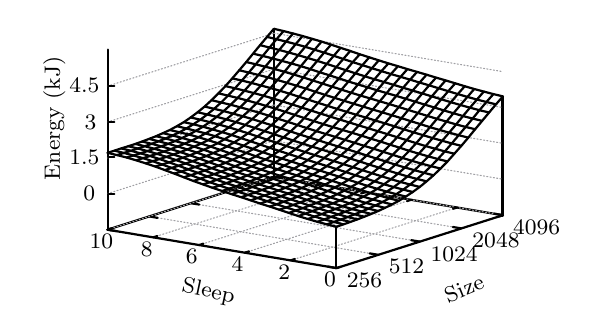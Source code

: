 \begin{footnotesize}
\definecolor{ca0a0a4}{RGB}{160,160,164}
\begin{tikzpicture}[y=0.80pt, x=0.80pt, yscale=-0.57, xscale=0.57, inner sep=0pt, outer sep=0pt]
\begin{scope}[draw=black,line join=bevel,line cap=rect,even odd rule,line width=0.800pt]
  \begin{scope}[cm={{1.0,0.0,0.0,1.0,(0.0,0.0)}},draw=black,line join=bevel,line cap=rect,line width=0.800pt]
  \end{scope}
  \begin{scope}[cm={{1.005,0.0,0.0,1.005,(0.0,0.0)}},draw=black,line join=bevel,line cap=rect,line width=0.800pt]
  \end{scope}
  \begin{scope}[cm={{1.005,0.0,0.0,1.005,(0.0,0.0)}},draw=black,line join=round,line cap=round,line width=0.800pt]
    \path[draw] (59.1,229.5) -- (190.3,187.8);
    \path[draw] (370.9,218.1) -- (190.3,187.8);
    \path[draw] (59.5,229.5) -- (59.5,87.5);
    \path[draw] (190.5,187.5) -- (190.5,71.5);
    \path[draw] (370.5,218.5) -- (370.5,124.5);
  \end{scope}
  \begin{scope}[cm={{1.005,0.0,0.0,1.005,(0.0,0.0)}},draw=ca0a0a4,dash pattern=on 0.40pt off 0.80pt,line join=round,line cap=round,line width=0.400pt]
    \path[draw] (239.7,259.8) -- (59.1,229.5);
  \end{scope}
  \begin{scope}[cm={{1.005,0.0,0.0,1.005,(0.0,0.0)}},draw=black,line join=round,line cap=round,line width=0.800pt]
    \path[draw] (239.7,259.8) -- (232.9,258.6);
    \path[draw] (59.1,229.5) -- (65.8,230.6);
  \end{scope}
  \begin{scope}[cm={{1.005,0.0,0.0,1.005,(0.0,0.0)}},draw=black,line join=bevel,line cap=rect,line width=0.800pt]
  \end{scope}
  \begin{scope}[cm={{1.005,0.0,0.0,1.005,(249.153,276.781)}},draw=black,line join=bevel,line cap=rect,line width=0.800pt]
  \end{scope}
  \begin{scope}[cm={{1.005,0.0,0.0,1.005,(249.153,276.781)}},draw=black,line join=bevel,line cap=rect,line width=0.800pt]
  \end{scope}
  \begin{scope}[cm={{1.005,0.0,0.0,1.005,(249.153,276.781)}},draw=black,line join=bevel,line cap=rect,line width=0.800pt]
  \end{scope}
  \begin{scope}[cm={{1.005,0.0,0.0,1.005,(249.153,276.781)}},draw=black,line join=bevel,line cap=rect,line width=0.800pt]
  \end{scope}
  \begin{scope}[cm={{1.005,0.0,0.0,1.005,(249.153,276.781)}},draw=black,line join=bevel,line cap=rect,line width=0.800pt]
  \end{scope}
  \begin{scope}[cm={{1.005,0.0,0.0,1.005,(249.153,276.781)}},draw=black,line join=bevel,line cap=rect,line width=0.800pt]
    \path[fill=black] (0.0,0.0) node[above right] () {256};
  \end{scope}
  \begin{scope}[cm={{1.005,0.0,0.0,1.005,(249.153,276.781)}},draw=black,line join=bevel,line cap=rect,line width=0.800pt]
  \end{scope}
  \begin{scope}[cm={{1.005,0.0,0.0,1.005,(0.0,0.0)}},draw=black,line join=bevel,line cap=rect,line width=0.800pt]
  \end{scope}
  \begin{scope}[cm={{1.005,0.0,0.0,1.005,(0.0,0.0)}},draw=ca0a0a4,dash pattern=on 0.40pt off 0.80pt,line join=round,line cap=round,line width=0.400pt]
    \path[draw] (272.5,249.3) -- (91.9,219.0);
  \end{scope}
  \begin{scope}[cm={{1.005,0.0,0.0,1.005,(0.0,0.0)}},draw=black,line join=round,line cap=round,line width=0.800pt]
    \path[draw] (272.5,249.3) -- (265.8,248.2);
    \path[draw] (91.9,219.0) -- (98.6,220.2);
  \end{scope}
  \begin{scope}[cm={{1.005,0.0,0.0,1.005,(0.0,0.0)}},draw=black,line join=bevel,line cap=rect,line width=0.800pt]
  \end{scope}
  \begin{scope}[cm={{1.005,0.0,0.0,1.005,(282.307,265.73)}},draw=black,line join=bevel,line cap=rect,line width=0.800pt]
  \end{scope}
  \begin{scope}[cm={{1.005,0.0,0.0,1.005,(282.307,265.73)}},draw=black,line join=bevel,line cap=rect,line width=0.800pt]
  \end{scope}
  \begin{scope}[cm={{1.005,0.0,0.0,1.005,(282.307,265.73)}},draw=black,line join=bevel,line cap=rect,line width=0.800pt]
  \end{scope}
  \begin{scope}[cm={{1.005,0.0,0.0,1.005,(282.307,265.73)}},draw=black,line join=bevel,line cap=rect,line width=0.800pt]
  \end{scope}
  \begin{scope}[cm={{1.005,0.0,0.0,1.005,(282.307,265.73)}},draw=black,line join=bevel,line cap=rect,line width=0.800pt]
  \end{scope}
  \begin{scope}[cm={{1.005,0.0,0.0,1.005,(282.307,265.73)}},draw=black,line join=bevel,line cap=rect,line width=0.800pt]
    \path[fill=black] (0.0,0.0) node[above right] () {512};
  \end{scope}
  \begin{scope}[cm={{1.005,0.0,0.0,1.005,(282.307,265.73)}},draw=black,line join=bevel,line cap=rect,line width=0.800pt]
  \end{scope}
  \begin{scope}[cm={{1.005,0.0,0.0,1.005,(0.0,0.0)}},draw=black,line join=bevel,line cap=rect,line width=0.800pt]
  \end{scope}
  \begin{scope}[cm={{1.005,0.0,0.0,1.005,(0.0,0.0)}},draw=ca0a0a4,dash pattern=on 0.40pt off 0.80pt,line join=round,line cap=round,line width=0.400pt]
    \path[draw] (305.3,238.9) -- (124.7,208.6);
  \end{scope}
  \begin{scope}[cm={{1.005,0.0,0.0,1.005,(0.0,0.0)}},draw=black,line join=round,line cap=round,line width=0.800pt]
    \path[draw] (305.3,238.9) -- (298.6,237.8);
    \path[draw] (124.7,208.6) -- (131.4,209.7);
  \end{scope}
  \begin{scope}[cm={{1.005,0.0,0.0,1.005,(0.0,0.0)}},draw=black,line join=bevel,line cap=rect,line width=0.800pt]
  \end{scope}
  \begin{scope}[cm={{1.005,0.0,0.0,1.005,(315.46,255.684)}},draw=black,line join=bevel,line cap=rect,line width=0.800pt]
  \end{scope}
  \begin{scope}[cm={{1.005,0.0,0.0,1.005,(315.46,255.684)}},draw=black,line join=bevel,line cap=rect,line width=0.800pt]
  \end{scope}
  \begin{scope}[cm={{1.005,0.0,0.0,1.005,(315.46,255.684)}},draw=black,line join=bevel,line cap=rect,line width=0.800pt]
  \end{scope}
  \begin{scope}[cm={{1.005,0.0,0.0,1.005,(315.46,255.684)}},draw=black,line join=bevel,line cap=rect,line width=0.800pt]
  \end{scope}
  \begin{scope}[cm={{1.005,0.0,0.0,1.005,(315.46,255.684)}},draw=black,line join=bevel,line cap=rect,line width=0.800pt]
  \end{scope}
  \begin{scope}[cm={{1.005,0.0,0.0,1.005,(315.46,255.684)}},draw=black,line join=bevel,line cap=rect,line width=0.800pt]
    \path[fill=black] (0.0,0.0) node[above right] () {1024};
  \end{scope}
  \begin{scope}[cm={{1.005,0.0,0.0,1.005,(315.46,255.684)}},draw=black,line join=bevel,line cap=rect,line width=0.800pt]
  \end{scope}
  \begin{scope}[cm={{1.005,0.0,0.0,1.005,(0.0,0.0)}},draw=black,line join=bevel,line cap=rect,line width=0.800pt]
  \end{scope}
  \begin{scope}[cm={{1.005,0.0,0.0,1.005,(0.0,0.0)}},draw=ca0a0a4,dash pattern=on 0.40pt off 0.80pt,line join=round,line cap=round,line width=0.400pt]
    \path[draw] (338.1,228.5) -- (157.5,198.2);
  \end{scope}
  \begin{scope}[cm={{1.005,0.0,0.0,1.005,(0.0,0.0)}},draw=black,line join=round,line cap=round,line width=0.800pt]
    \path[draw] (338.1,228.5) -- (331.4,227.4);
    \path[draw] (157.5,198.2) -- (164.2,199.3);
  \end{scope}
  \begin{scope}[cm={{1.005,0.0,0.0,1.005,(0.0,0.0)}},draw=black,line join=bevel,line cap=rect,line width=0.800pt]
  \end{scope}
  \begin{scope}[cm={{1.005,0.0,0.0,1.005,(348.614,244.633)}},draw=black,line join=bevel,line cap=rect,line width=0.800pt]
  \end{scope}
  \begin{scope}[cm={{1.005,0.0,0.0,1.005,(348.614,244.633)}},draw=black,line join=bevel,line cap=rect,line width=0.800pt]
  \end{scope}
  \begin{scope}[cm={{1.005,0.0,0.0,1.005,(348.614,244.633)}},draw=black,line join=bevel,line cap=rect,line width=0.800pt]
  \end{scope}
  \begin{scope}[cm={{1.005,0.0,0.0,1.005,(348.614,244.633)}},draw=black,line join=bevel,line cap=rect,line width=0.800pt]
  \end{scope}
  \begin{scope}[cm={{1.005,0.0,0.0,1.005,(348.614,244.633)}},draw=black,line join=bevel,line cap=rect,line width=0.800pt]
  \end{scope}
  \begin{scope}[cm={{1.005,0.0,0.0,1.005,(348.614,244.633)}},draw=black,line join=bevel,line cap=rect,line width=0.800pt]
    \path[fill=black] (0.0,0.0) node[above right] () {2048};
  \end{scope}
  \begin{scope}[cm={{1.005,0.0,0.0,1.005,(348.614,244.633)}},draw=black,line join=bevel,line cap=rect,line width=0.800pt]
  \end{scope}
  \begin{scope}[cm={{1.005,0.0,0.0,1.005,(0.0,0.0)}},draw=black,line join=bevel,line cap=rect,line width=0.800pt]
  \end{scope}
  \begin{scope}[cm={{1.005,0.0,0.0,1.005,(0.0,0.0)}},draw=ca0a0a4,dash pattern=on 0.40pt off 0.80pt,line join=round,line cap=round,line width=0.400pt]
    \path[draw] (370.9,218.1) -- (190.3,187.8);
  \end{scope}
  \begin{scope}[cm={{1.005,0.0,0.0,1.005,(0.0,0.0)}},draw=black,line join=round,line cap=round,line width=0.800pt]
    \path[draw] (370.9,218.1) -- (364.2,216.9);
    \path[draw] (190.3,187.8) -- (197.1,188.9);
  \end{scope}
  \begin{scope}[cm={{1.005,0.0,0.0,1.005,(0.0,0.0)}},draw=black,line join=bevel,line cap=rect,line width=0.800pt]
  \end{scope}
  \begin{scope}[cm={{1.005,0.0,0.0,1.005,(380.763,234.586)}},draw=black,line join=bevel,line cap=rect,line width=0.800pt]
  \end{scope}
  \begin{scope}[cm={{1.005,0.0,0.0,1.005,(380.763,234.586)}},draw=black,line join=bevel,line cap=rect,line width=0.800pt]
  \end{scope}
  \begin{scope}[cm={{1.005,0.0,0.0,1.005,(380.763,234.586)}},draw=black,line join=bevel,line cap=rect,line width=0.800pt]
  \end{scope}
  \begin{scope}[cm={{1.005,0.0,0.0,1.005,(380.763,234.586)}},draw=black,line join=bevel,line cap=rect,line width=0.800pt]
  \end{scope}
  \begin{scope}[cm={{1.005,0.0,0.0,1.005,(380.763,234.586)}},draw=black,line join=bevel,line cap=rect,line width=0.800pt]
  \end{scope}
  \begin{scope}[cm={{1.005,0.0,0.0,1.005,(380.763,234.586)}},draw=black,line join=bevel,line cap=rect,line width=0.800pt]
    \path[fill=black] (0.0,0.0) node[above right] () {4096};
  \end{scope}
  \begin{scope}[cm={{1.005,0.0,0.0,1.005,(380.763,234.586)}},draw=black,line join=bevel,line cap=rect,line width=0.800pt]
  \end{scope}
  \begin{scope}[cm={{1.005,0.0,0.0,1.005,(0.0,0.0)}},draw=black,line join=bevel,line cap=rect,line width=0.800pt]
  \end{scope}
  \begin{scope}[cm={{1.005,0.0,0.0,1.005,(0.0,0.0)}},draw=ca0a0a4,dash pattern=on 0.40pt off 0.80pt,line join=round,line cap=round,line width=0.400pt]
    \path[draw] (239.7,259.8) -- (370.9,218.1);
  \end{scope}
  \begin{scope}[cm={{1.005,0.0,0.0,1.005,(0.0,0.0)}},draw=black,line join=round,line cap=round,line width=0.800pt]
    \path[draw] (239.7,259.8) -- (242.9,258.7);
    \path[draw] (370.9,218.1) -- (367.6,219.1);
  \end{scope}
  \begin{scope}[cm={{1.005,0.0,0.0,1.005,(0.0,0.0)}},draw=black,line join=bevel,line cap=rect,line width=0.800pt]
  \end{scope}
  \begin{scope}[cm={{1.005,0.0,0.0,1.005,(231.07,275.777)}},draw=black,line join=bevel,line cap=rect,line width=0.800pt]
  \end{scope}
  \begin{scope}[cm={{1.005,0.0,0.0,1.005,(231.07,275.777)}},draw=black,line join=bevel,line cap=rect,line width=0.800pt]
  \end{scope}
  \begin{scope}[cm={{1.005,0.0,0.0,1.005,(231.07,275.777)}},draw=black,line join=bevel,line cap=rect,line width=0.800pt]
  \end{scope}
  \begin{scope}[cm={{1.005,0.0,0.0,1.005,(231.07,275.777)}},draw=black,line join=bevel,line cap=rect,line width=0.800pt]
  \end{scope}
  \begin{scope}[cm={{1.005,0.0,0.0,1.005,(231.07,275.777)}},draw=black,line join=bevel,line cap=rect,line width=0.800pt]
  \end{scope}
  \begin{scope}[cm={{1.005,0.0,0.0,1.005,(231.07,275.777)}},draw=black,line join=bevel,line cap=rect,line width=0.800pt]
    \path[fill=black] (0.0,0.0) node[above right] () {0};
  \end{scope}
  \begin{scope}[cm={{1.005,0.0,0.0,1.005,(231.07,275.777)}},draw=black,line join=bevel,line cap=rect,line width=0.800pt]
  \end{scope}
  \begin{scope}[cm={{1.005,0.0,0.0,1.005,(0.0,0.0)}},draw=black,line join=bevel,line cap=rect,line width=0.800pt]
  \end{scope}
  \begin{scope}[cm={{1.005,0.0,0.0,1.005,(0.0,0.0)}},draw=ca0a0a4,dash pattern=on 0.40pt off 0.80pt,line join=round,line cap=round,line width=0.400pt]
    \path[draw] (203.6,253.7) -- (334.8,212.0);
  \end{scope}
  \begin{scope}[cm={{1.005,0.0,0.0,1.005,(0.0,0.0)}},draw=black,line join=round,line cap=round,line width=0.800pt]
    \path[draw] (203.6,253.7) -- (206.9,252.6);
    \path[draw] (334.8,212.0) -- (331.5,213.0);
  \end{scope}
  \begin{scope}[cm={{1.005,0.0,0.0,1.005,(0.0,0.0)}},draw=black,line join=bevel,line cap=rect,line width=0.800pt]
  \end{scope}
  \begin{scope}[cm={{1.005,0.0,0.0,1.005,(194.902,269.749)}},draw=black,line join=bevel,line cap=rect,line width=0.800pt]
  \end{scope}
  \begin{scope}[cm={{1.005,0.0,0.0,1.005,(194.902,269.749)}},draw=black,line join=bevel,line cap=rect,line width=0.800pt]
  \end{scope}
  \begin{scope}[cm={{1.005,0.0,0.0,1.005,(194.902,269.749)}},draw=black,line join=bevel,line cap=rect,line width=0.800pt]
  \end{scope}
  \begin{scope}[cm={{1.005,0.0,0.0,1.005,(194.902,269.749)}},draw=black,line join=bevel,line cap=rect,line width=0.800pt]
  \end{scope}
  \begin{scope}[cm={{1.005,0.0,0.0,1.005,(194.902,269.749)}},draw=black,line join=bevel,line cap=rect,line width=0.800pt]
  \end{scope}
  \begin{scope}[cm={{1.005,0.0,0.0,1.005,(194.902,269.749)}},draw=black,line join=bevel,line cap=rect,line width=0.800pt]
    \path[fill=black] (0.0,0.0) node[above right] () {2};
  \end{scope}
  \begin{scope}[cm={{1.005,0.0,0.0,1.005,(194.902,269.749)}},draw=black,line join=bevel,line cap=rect,line width=0.800pt]
  \end{scope}
  \begin{scope}[cm={{1.005,0.0,0.0,1.005,(0.0,0.0)}},draw=black,line join=bevel,line cap=rect,line width=0.800pt]
  \end{scope}
  \begin{scope}[cm={{1.005,0.0,0.0,1.005,(0.0,0.0)}},draw=ca0a0a4,dash pattern=on 0.40pt off 0.80pt,line join=round,line cap=round,line width=0.400pt]
    \path[draw] (167.5,247.6) -- (298.6,205.9);
  \end{scope}
  \begin{scope}[cm={{1.005,0.0,0.0,1.005,(0.0,0.0)}},draw=black,line join=round,line cap=round,line width=0.800pt]
    \path[draw] (167.5,247.6) -- (170.8,246.6);
    \path[draw] (298.6,205.9) -- (295.3,207.0);
  \end{scope}
  \begin{scope}[cm={{1.005,0.0,0.0,1.005,(0.0,0.0)}},draw=black,line join=bevel,line cap=rect,line width=0.800pt]
  \end{scope}
  \begin{scope}[cm={{1.005,0.0,0.0,1.005,(157.73,263.721)}},draw=black,line join=bevel,line cap=rect,line width=0.800pt]
  \end{scope}
  \begin{scope}[cm={{1.005,0.0,0.0,1.005,(157.73,263.721)}},draw=black,line join=bevel,line cap=rect,line width=0.800pt]
  \end{scope}
  \begin{scope}[cm={{1.005,0.0,0.0,1.005,(157.73,263.721)}},draw=black,line join=bevel,line cap=rect,line width=0.800pt]
  \end{scope}
  \begin{scope}[cm={{1.005,0.0,0.0,1.005,(157.73,263.721)}},draw=black,line join=bevel,line cap=rect,line width=0.800pt]
  \end{scope}
  \begin{scope}[cm={{1.005,0.0,0.0,1.005,(157.73,263.721)}},draw=black,line join=bevel,line cap=rect,line width=0.800pt]
  \end{scope}
  \begin{scope}[cm={{1.005,0.0,0.0,1.005,(157.73,263.721)}},draw=black,line join=bevel,line cap=rect,line width=0.800pt]
    \path[fill=black] (0.0,0.0) node[above right] () {4};
  \end{scope}
  \begin{scope}[cm={{1.005,0.0,0.0,1.005,(157.73,263.721)}},draw=black,line join=bevel,line cap=rect,line width=0.800pt]
  \end{scope}
  \begin{scope}[cm={{1.005,0.0,0.0,1.005,(0.0,0.0)}},draw=black,line join=bevel,line cap=rect,line width=0.800pt]
  \end{scope}
  \begin{scope}[cm={{1.005,0.0,0.0,1.005,(0.0,0.0)}},draw=ca0a0a4,dash pattern=on 0.40pt off 0.80pt,line join=round,line cap=round,line width=0.400pt]
    \path[draw] (131.4,241.6) -- (262.5,199.9);
  \end{scope}
  \begin{scope}[cm={{1.005,0.0,0.0,1.005,(0.0,0.0)}},draw=black,line join=round,line cap=round,line width=0.800pt]
    \path[draw] (131.4,241.6) -- (134.7,240.5);
    \path[draw] (262.5,199.9) -- (259.2,200.9);
  \end{scope}
  \begin{scope}[cm={{1.005,0.0,0.0,1.005,(0.0,0.0)}},draw=black,line join=bevel,line cap=rect,line width=0.800pt]
  \end{scope}
  \begin{scope}[cm={{1.005,0.0,0.0,1.005,(121.563,257.693)}},draw=black,line join=bevel,line cap=rect,line width=0.800pt]
  \end{scope}
  \begin{scope}[cm={{1.005,0.0,0.0,1.005,(121.563,257.693)}},draw=black,line join=bevel,line cap=rect,line width=0.800pt]
  \end{scope}
  \begin{scope}[cm={{1.005,0.0,0.0,1.005,(121.563,257.693)}},draw=black,line join=bevel,line cap=rect,line width=0.800pt]
  \end{scope}
  \begin{scope}[cm={{1.005,0.0,0.0,1.005,(121.563,257.693)}},draw=black,line join=bevel,line cap=rect,line width=0.800pt]
  \end{scope}
  \begin{scope}[cm={{1.005,0.0,0.0,1.005,(121.563,257.693)}},draw=black,line join=bevel,line cap=rect,line width=0.800pt]
  \end{scope}
  \begin{scope}[cm={{1.005,0.0,0.0,1.005,(121.563,257.693)}},draw=black,line join=bevel,line cap=rect,line width=0.800pt]
    \path[fill=black] (0.0,0.0) node[above right] () {6};
  \end{scope}
  \begin{scope}[cm={{1.005,0.0,0.0,1.005,(121.563,257.693)}},draw=black,line join=bevel,line cap=rect,line width=0.800pt]
  \end{scope}
  \begin{scope}[cm={{1.005,0.0,0.0,1.005,(0.0,0.0)}},draw=black,line join=bevel,line cap=rect,line width=0.800pt]
  \end{scope}
  \begin{scope}[cm={{1.005,0.0,0.0,1.005,(0.0,0.0)}},draw=ca0a0a4,dash pattern=on 0.40pt off 0.80pt,line join=round,line cap=round,line width=0.400pt]
    \path[draw] (95.2,235.5) -- (226.4,193.8);
  \end{scope}
  \begin{scope}[cm={{1.005,0.0,0.0,1.005,(0.0,0.0)}},draw=black,line join=round,line cap=round,line width=0.800pt]
    \path[draw] (95.2,235.5) -- (98.5,234.5);
    \path[draw] (226.4,193.8) -- (223.1,194.9);
  \end{scope}
  \begin{scope}[cm={{1.005,0.0,0.0,1.005,(0.0,0.0)}},draw=black,line join=bevel,line cap=rect,line width=0.800pt]
  \end{scope}
  \begin{scope}[cm={{1.005,0.0,0.0,1.005,(85.898,251.665)}},draw=black,line join=bevel,line cap=rect,line width=0.800pt]
  \end{scope}
  \begin{scope}[cm={{1.005,0.0,0.0,1.005,(85.898,251.665)}},draw=black,line join=bevel,line cap=rect,line width=0.800pt]
  \end{scope}
  \begin{scope}[cm={{1.005,0.0,0.0,1.005,(85.898,251.665)}},draw=black,line join=bevel,line cap=rect,line width=0.800pt]
  \end{scope}
  \begin{scope}[cm={{1.005,0.0,0.0,1.005,(85.898,251.665)}},draw=black,line join=bevel,line cap=rect,line width=0.800pt]
  \end{scope}
  \begin{scope}[cm={{1.005,0.0,0.0,1.005,(85.898,251.665)}},draw=black,line join=bevel,line cap=rect,line width=0.800pt]
  \end{scope}
  \begin{scope}[cm={{1.005,0.0,0.0,1.005,(85.898,251.665)}},draw=black,line join=bevel,line cap=rect,line width=0.800pt]
    \path[fill=black] (0.0,0.0) node[above right] () {8};
  \end{scope}
  \begin{scope}[cm={{1.005,0.0,0.0,1.005,(85.898,251.665)}},draw=black,line join=bevel,line cap=rect,line width=0.800pt]
  \end{scope}
  \begin{scope}[cm={{1.005,0.0,0.0,1.005,(0.0,0.0)}},draw=black,line join=bevel,line cap=rect,line width=0.800pt]
  \end{scope}
  \begin{scope}[cm={{1.005,0.0,0.0,1.005,(0.0,0.0)}},draw=ca0a0a4,dash pattern=on 0.40pt off 0.80pt,line join=round,line cap=round,line width=0.400pt]
    \path[draw] (59.1,229.5) -- (190.3,187.8);
  \end{scope}
  \begin{scope}[cm={{1.005,0.0,0.0,1.005,(0.0,0.0)}},draw=black,line join=round,line cap=round,line width=0.800pt]
    \path[draw] (59.1,229.5) -- (62.4,228.4);
    \path[draw] (190.3,187.8) -- (187.1,188.8);
  \end{scope}
  \begin{scope}[cm={{1.005,0.0,0.0,1.005,(0.0,0.0)}},draw=black,line join=bevel,line cap=rect,line width=0.800pt]
  \end{scope}
  \begin{scope}[cm={{1.005,0.0,0.0,1.005,(45.209,245.637)}},draw=black,line join=bevel,line cap=rect,line width=0.800pt]
  \end{scope}
  \begin{scope}[cm={{1.005,0.0,0.0,1.005,(45.209,245.637)}},draw=black,line join=bevel,line cap=rect,line width=0.800pt]
  \end{scope}
  \begin{scope}[cm={{1.005,0.0,0.0,1.005,(45.209,245.637)}},draw=black,line join=bevel,line cap=rect,line width=0.800pt]
  \end{scope}
  \begin{scope}[cm={{1.005,0.0,0.0,1.005,(45.209,245.637)}},draw=black,line join=bevel,line cap=rect,line width=0.800pt]
  \end{scope}
  \begin{scope}[cm={{1.005,0.0,0.0,1.005,(45.209,245.637)}},draw=black,line join=bevel,line cap=rect,line width=0.800pt]
  \end{scope}
  \begin{scope}[cm={{1.005,0.0,0.0,1.005,(45.209,245.637)}},draw=black,line join=bevel,line cap=rect,line width=0.800pt]
    \path[fill=black] (0.0,0.0) node[above right] () {10};
  \end{scope}
  \begin{scope}[cm={{1.005,0.0,0.0,1.005,(45.209,245.637)}},draw=black,line join=bevel,line cap=rect,line width=0.800pt]
  \end{scope}
  \begin{scope}[cm={{1.005,0.0,0.0,1.005,(0.0,0.0)}},draw=black,line join=bevel,line cap=rect,line width=0.800pt]
  \end{scope}
  \begin{scope}[cm={{1.005,0.0,0.0,1.005,(0.0,0.0)}},draw=ca0a0a4,dash pattern=on 0.40pt off 0.80pt,line join=round,line cap=round,line width=0.400pt]
    \path[draw] (59.1,201.1) -- (190.3,159.4);
    \path[draw] (190.3,159.4) -- (190.3,159.4) -- (370.9,189.7);
  \end{scope}
  \begin{scope}[cm={{1.005,0.0,0.0,1.005,(0.0,0.0)}},draw=black,line join=round,line cap=round,line width=0.800pt]
    \path[draw] (59.5,201.5) -- (64.5,201.5);
  \end{scope}
  \begin{scope}[cm={{1.005,0.0,0.0,1.005,(0.0,0.0)}},draw=black,line join=bevel,line cap=rect,line width=0.800pt]
  \end{scope}
  \begin{scope}[cm={{1.005,0.0,0.0,1.005,(40.186,207.46)}},draw=black,line join=bevel,line cap=rect,line width=0.800pt]
  \end{scope}
  \begin{scope}[cm={{1.005,0.0,0.0,1.005,(40.186,207.46)}},draw=black,line join=bevel,line cap=rect,line width=0.800pt]
  \end{scope}
  \begin{scope}[cm={{1.005,0.0,0.0,1.005,(40.186,207.46)}},draw=black,line join=bevel,line cap=rect,line width=0.800pt]
  \end{scope}
  \begin{scope}[cm={{1.005,0.0,0.0,1.005,(40.186,207.46)}},draw=black,line join=bevel,line cap=rect,line width=0.800pt]
  \end{scope}
  \begin{scope}[cm={{1.005,0.0,0.0,1.005,(40.186,207.46)}},draw=black,line join=bevel,line cap=rect,line width=0.800pt]
  \end{scope}
  \begin{scope}[cm={{1.005,0.0,0.0,1.005,(40.186,207.46)}},draw=black,line join=bevel,line cap=rect,line width=0.800pt]
    \path[fill=black] (0.0,0.0) node[above right] () {0};
  \end{scope}
  \begin{scope}[cm={{1.005,0.0,0.0,1.005,(40.186,207.46)}},draw=black,line join=bevel,line cap=rect,line width=0.800pt]
  \end{scope}
  \begin{scope}[cm={{1.005,0.0,0.0,1.005,(0.0,0.0)}},draw=black,line join=bevel,line cap=rect,line width=0.800pt]
  \end{scope}
  \begin{scope}[cm={{1.005,0.0,0.0,1.005,(0.0,0.0)}},draw=ca0a0a4,dash pattern=on 0.40pt off 0.80pt,line join=round,line cap=round,line width=0.400pt]
    \path[draw] (59.1,172.8) -- (190.3,131.2);
    \path[draw] (190.3,131.2) -- (190.3,131.2) -- (370.9,161.4);
  \end{scope}
  \begin{scope}[cm={{1.005,0.0,0.0,1.005,(0.0,0.0)}},draw=black,line join=round,line cap=round,line width=0.800pt]
    \path[draw] (59.5,172.5) -- (64.5,172.5);
  \end{scope}
  \begin{scope}[cm={{1.005,0.0,0.0,1.005,(0.0,0.0)}},draw=black,line join=bevel,line cap=rect,line width=0.800pt]
  \end{scope}
  \begin{scope}[cm={{1.005,0.0,0.0,1.005,(29.135,179.33)}},draw=black,line join=bevel,line cap=rect,line width=0.800pt]
  \end{scope}
  \begin{scope}[cm={{1.005,0.0,0.0,1.005,(29.135,179.33)}},draw=black,line join=bevel,line cap=rect,line width=0.800pt]
  \end{scope}
  \begin{scope}[cm={{1.005,0.0,0.0,1.005,(29.135,179.33)}},draw=black,line join=bevel,line cap=rect,line width=0.800pt]
  \end{scope}
  \begin{scope}[cm={{1.005,0.0,0.0,1.005,(29.135,179.33)}},draw=black,line join=bevel,line cap=rect,line width=0.800pt]
  \end{scope}
  \begin{scope}[cm={{1.005,0.0,0.0,1.005,(29.135,179.33)}},draw=black,line join=bevel,line cap=rect,line width=0.800pt]
  \end{scope}
  \begin{scope}[cm={{1.005,0.0,0.0,1.005,(29.135,179.33)}},draw=black,line join=bevel,line cap=rect,line width=0.800pt]
    \path[fill=black] (0.0,0.0) node[above right] () {1.5};
  \end{scope}
  \begin{scope}[cm={{1.005,0.0,0.0,1.005,(29.135,179.33)}},draw=black,line join=bevel,line cap=rect,line width=0.800pt]
  \end{scope}
  \begin{scope}[cm={{1.005,0.0,0.0,1.005,(0.0,0.0)}},draw=black,line join=bevel,line cap=rect,line width=0.800pt]
  \end{scope}
  \begin{scope}[cm={{1.005,0.0,0.0,1.005,(0.0,0.0)}},draw=ca0a0a4,dash pattern=on 0.40pt off 0.80pt,line join=round,line cap=round,line width=0.400pt]
    \path[draw] (59.1,144.6) -- (190.3,102.9);
    \path[draw] (190.3,102.9) -- (190.3,102.9) -- (370.9,133.2);
  \end{scope}
  \begin{scope}[cm={{1.005,0.0,0.0,1.005,(0.0,0.0)}},draw=black,line join=round,line cap=round,line width=0.800pt]
    \path[draw] (59.5,144.5) -- (64.5,144.5);
  \end{scope}
  \begin{scope}[cm={{1.005,0.0,0.0,1.005,(0.0,0.0)}},draw=black,line join=bevel,line cap=rect,line width=0.800pt]
  \end{scope}
  \begin{scope}[cm={{1.005,0.0,0.0,1.005,(41.191,151.2)}},draw=black,line join=bevel,line cap=rect,line width=0.800pt]
  \end{scope}
  \begin{scope}[cm={{1.005,0.0,0.0,1.005,(41.191,151.2)}},draw=black,line join=bevel,line cap=rect,line width=0.800pt]
  \end{scope}
  \begin{scope}[cm={{1.005,0.0,0.0,1.005,(41.191,151.2)}},draw=black,line join=bevel,line cap=rect,line width=0.800pt]
  \end{scope}
  \begin{scope}[cm={{1.005,0.0,0.0,1.005,(41.191,151.2)}},draw=black,line join=bevel,line cap=rect,line width=0.800pt]
  \end{scope}
  \begin{scope}[cm={{1.005,0.0,0.0,1.005,(41.191,151.2)}},draw=black,line join=bevel,line cap=rect,line width=0.800pt]
  \end{scope}
  \begin{scope}[cm={{1.005,0.0,0.0,1.005,(41.191,151.2)}},draw=black,line join=bevel,line cap=rect,line width=0.800pt]
    \path[fill=black] (0.0,0.0) node[above right] () {3};
  \end{scope}
  \begin{scope}[cm={{1.005,0.0,0.0,1.005,(41.191,151.2)}},draw=black,line join=bevel,line cap=rect,line width=0.800pt]
  \end{scope}
  \begin{scope}[cm={{1.005,0.0,0.0,1.005,(0.0,0.0)}},draw=black,line join=bevel,line cap=rect,line width=0.800pt]
  \end{scope}
  \begin{scope}[cm={{1.005,0.0,0.0,1.005,(0.0,0.0)}},draw=ca0a0a4,dash pattern=on 0.40pt off 0.80pt,line join=round,line cap=round,line width=0.400pt]
    \path[draw] (59.1,116.3) -- (190.3,74.6);
    \path[draw] (190.3,74.6) -- (190.3,74.6) -- (370.9,104.9);
  \end{scope}
  \begin{scope}[cm={{1.005,0.0,0.0,1.005,(0.0,0.0)}},draw=black,line join=round,line cap=round,line width=0.800pt]
    \path[draw] (59.5,116.5) -- (64.5,116.5);
  \end{scope}
  \begin{scope}[cm={{1.005,0.0,0.0,1.005,(0.0,0.0)}},draw=black,line join=bevel,line cap=rect,line width=0.800pt]
  \end{scope}
  \begin{scope}[cm={{1.005,0.0,0.0,1.005,(29.135,122.065)}},draw=black,line join=bevel,line cap=rect,line width=0.800pt]
  \end{scope}
  \begin{scope}[cm={{1.005,0.0,0.0,1.005,(29.135,122.065)}},draw=black,line join=bevel,line cap=rect,line width=0.800pt]
  \end{scope}
  \begin{scope}[cm={{1.005,0.0,0.0,1.005,(29.135,122.065)}},draw=black,line join=bevel,line cap=rect,line width=0.800pt]
  \end{scope}
  \begin{scope}[cm={{1.005,0.0,0.0,1.005,(29.135,122.065)}},draw=black,line join=bevel,line cap=rect,line width=0.800pt]
  \end{scope}
  \begin{scope}[cm={{1.005,0.0,0.0,1.005,(29.135,122.065)}},draw=black,line join=bevel,line cap=rect,line width=0.800pt]
  \end{scope}
  \begin{scope}[cm={{1.005,0.0,0.0,1.005,(29.135,122.065)}},draw=black,line join=bevel,line cap=rect,line width=0.800pt]
    \path[fill=black] (0.0,0.0) node[above right] () {4.5};
  \end{scope}
  \begin{scope}[cm={{1.005,0.0,0.0,1.005,(29.135,122.065)}},draw=black,line join=bevel,line cap=rect,line width=0.800pt]
  \end{scope}
  \begin{scope}[cm={{0.0,-1.005,1.005,0.0,(15.572,196.409)}},draw=black,line join=bevel,line cap=rect,line width=0.800pt]
  \end{scope}
  \begin{scope}[cm={{0.0,-1.005,1.005,0.0,(15.572,196.409)}},draw=black,line join=bevel,line cap=rect,line width=0.800pt]
  \end{scope}
  \begin{scope}[cm={{0.0,-1.005,1.005,0.0,(15.572,196.409)}},draw=black,line join=bevel,line cap=rect,line width=0.800pt]
  \end{scope}
  \begin{scope}[cm={{0.0,-1.005,1.005,0.0,(15.572,196.409)}},draw=black,line join=bevel,line cap=rect,line width=0.800pt]
  \end{scope}
  \begin{scope}[cm={{0.0,-1.005,1.005,0.0,(15.572,196.409)}},draw=black,line join=bevel,line cap=rect,line width=0.800pt]
  \end{scope}
  \begin{scope}[cm={{0.0,-1.005,1.005,0.0,(8.572,191.298)}},draw=black,line join=bevel,line cap=rect,line width=0.800pt]
    \path[fill=black] (0.0,0.0) node[above right] () {\rotatebox{90}{Energy (kJ)}};
  \end{scope}
  \begin{scope}[cm={{0.0,-1.005,1.005,0.0,(15.572,196.409)}},draw=black,line join=bevel,line cap=rect,line width=0.800pt]
  \end{scope}
  \begin{scope}[cm={{1.005,0.0,0.0,1.005,(0.0,0.0)}},draw=black,line join=bevel,line cap=rect,line width=0.800pt]
  \end{scope}
  \begin{scope}[cm={{1.005,0.0,0.0,1.005,(0.0,0.0)}},draw=black,line join=bevel,line cap=rect,line width=0.800pt]
  \end{scope}
  \begin{scope}[cm={{1.005,0.0,0.0,1.005,(0.0,0.0)}},draw=black,line join=bevel,line cap=rect,line width=0.800pt]
  \end{scope}
  \begin{scope}[cm={{1.005,0.0,0.0,1.005,(0.0,0.0)}},draw=black,line join=round,line cap=round,line width=0.800pt]
    \path[draw] (370.9,124.4) -- (363.4,122.6) -- (363.4,122.6) --
      (355.8,120.6) -- (355.8,120.6) -- (348.3,118.6) --
      (348.3,118.6) -- (340.8,116.4) -- (340.8,116.4) --
      (333.3,114.1) -- (333.3,114.1) -- (325.7,111.8) --
      (325.7,111.8) -- (318.2,109.6) -- (318.2,109.6) --
      (310.7,107.3) -- (310.7,107.3) -- (303.2,105.1) --
      (303.2,105.1) -- (295.6,102.9) -- (295.6,102.9) --
      (288.1,100.6) -- (288.1,100.6) -- (280.6,98.4) --
      (280.6,98.4) -- (273.0,96.0) -- (273.0,96.0) --
      (265.5,93.6) -- (265.5,93.6) -- (258.0,91.2) --
      (258.0,91.2) -- (250.5,88.6) -- (250.5,88.6) --
      (242.9,86.1) -- (242.9,86.1) -- (235.4,83.6) --
      (235.4,83.6) -- (227.9,81.2) -- (227.9,81.2) --
      (220.4,79.0) -- (220.4,79.0) -- (212.9,76.8) --
      (212.9,76.8) -- (205.4,74.8) -- (205.4,74.8) --
      (197.9,72.9) -- (197.9,72.9) -- (190.3,71.1);
    \path[draw] (365.4,130.7) -- (357.9,128.8) -- (357.9,128.8) --
      (350.4,126.9) -- (350.4,126.9) -- (342.9,124.8) --
      (342.9,124.8) -- (335.3,122.6) -- (335.3,122.6) --
      (327.8,120.3) -- (327.8,120.3) -- (320.3,118.0) --
      (320.3,118.0) -- (312.7,115.7) -- (312.7,115.7) --
      (305.2,113.5) -- (305.2,113.5) -- (297.7,111.2) --
      (297.7,111.2) -- (290.2,109.0) -- (290.2,109.0) --
      (282.6,106.8) -- (282.6,106.8) -- (275.1,104.5) --
      (275.1,104.5) -- (267.6,102.2) -- (267.6,102.2) --
      (260.1,99.8) -- (260.1,99.8) -- (252.5,97.4) --
      (252.5,97.4) -- (245.0,94.9) -- (245.0,94.9) --
      (237.5,92.4) -- (237.5,92.4) -- (229.9,89.9) --
      (229.9,89.9) -- (222.4,87.6) -- (222.4,87.6) --
      (215.0,85.3) -- (215.0,85.3) -- (207.5,83.2) --
      (207.5,83.2) -- (199.9,81.2) -- (199.9,81.2) --
      (192.4,79.3) -- (192.4,79.3) -- (184.9,77.5);
    \path[draw] (360.0,137.1) -- (352.4,135.3) -- (352.4,135.3) --
      (344.9,133.3) -- (344.9,133.3) -- (337.4,131.2) --
      (337.4,131.2) -- (329.9,129.0) -- (329.9,129.0) --
      (322.3,126.7) -- (322.3,126.7) -- (314.8,124.4) --
      (314.8,124.4) -- (307.3,122.1) -- (307.3,122.1) --
      (299.7,119.8) -- (299.7,119.8) -- (292.2,117.6) --
      (292.2,117.6) -- (284.7,115.3) -- (284.7,115.3) --
      (277.2,113.1) -- (277.2,113.1) -- (269.6,110.9) --
      (269.6,110.9) -- (262.1,108.6) -- (262.1,108.6) --
      (254.6,106.2) -- (254.6,106.2) -- (247.1,103.8) --
      (247.1,103.8) -- (239.5,101.3) -- (239.5,101.3) --
      (232.0,98.8) -- (232.0,98.8) -- (224.5,96.4) --
      (224.5,96.4) -- (216.9,94.1) -- (216.9,94.1) --
      (209.5,91.9) -- (209.5,91.9) -- (202.0,89.8) --
      (202.0,89.8) -- (194.5,87.8) -- (194.5,87.8) --
      (186.9,85.9) -- (186.9,85.9) -- (179.4,84.0);
    \path[draw] (354.5,143.7) -- (347.0,141.9) -- (347.0,141.9) --
      (339.4,139.9) -- (339.4,139.9) -- (331.9,137.7) --
      (331.9,137.7) -- (324.4,135.5) -- (324.4,135.5) --
      (316.9,133.2) -- (316.9,133.2) -- (309.3,130.9) --
      (309.3,130.9) -- (301.8,128.6) -- (301.8,128.6) --
      (294.3,126.3) -- (294.3,126.3) -- (286.8,124.0) --
      (286.8,124.0) -- (279.2,121.8) -- (279.2,121.8) --
      (271.7,119.6) -- (271.7,119.6) -- (264.2,117.3) --
      (264.2,117.3) -- (256.6,115.0) -- (256.6,115.0) --
      (249.1,112.7) -- (249.1,112.7) -- (241.6,110.2) --
      (241.6,110.2) -- (234.1,107.8) -- (234.1,107.8) --
      (226.5,105.4) -- (226.5,105.4) -- (219.0,102.9) --
      (219.0,102.9) -- (211.6,100.6) -- (211.6,100.6) --
      (204.1,98.4) -- (204.1,98.4) -- (196.5,96.4) --
      (196.5,96.4) -- (189.0,94.4) -- (189.0,94.4) --
      (181.5,92.5) -- (181.5,92.5) -- (173.9,90.7);
    \path[draw] (349.0,150.3) -- (341.5,148.5) -- (341.5,148.5) --
      (334.0,146.5) -- (334.0,146.5) -- (326.4,144.3) --
      (326.4,144.3) -- (318.9,142.1) -- (318.9,142.1) --
      (311.4,139.8) -- (311.4,139.8) -- (303.9,137.5) --
      (303.9,137.5) -- (296.3,135.1) -- (296.3,135.1) --
      (288.8,132.8) -- (288.8,132.8) -- (281.3,130.5) --
      (281.3,130.5) -- (273.8,128.3) -- (273.8,128.3) --
      (266.2,126.0) -- (266.2,126.0) -- (258.7,123.8) --
      (258.7,123.8) -- (251.2,121.5) -- (251.2,121.5) --
      (243.6,119.1) -- (243.6,119.1) -- (236.1,116.7) --
      (236.1,116.7) -- (228.6,114.3) -- (228.6,114.3) --
      (221.1,111.9) -- (221.1,111.9) -- (213.6,109.5) --
      (213.6,109.5) -- (206.1,107.2) -- (206.1,107.2) --
      (198.6,105.0) -- (198.6,105.0) -- (191.1,102.9) --
      (191.1,102.9) -- (183.5,101.0) -- (183.5,101.0) --
      (176.0,99.1) -- (176.0,99.1) -- (168.5,97.3);
    \path[draw] (343.6,156.9) -- (336.0,155.0) -- (336.0,155.0) --
      (328.5,153.0) -- (328.5,153.0) -- (321.0,150.9) --
      (321.0,150.9) -- (313.4,148.7) -- (313.4,148.7) --
      (305.9,146.3) -- (305.9,146.3) -- (298.4,144.0) --
      (298.4,144.0) -- (290.9,141.6) -- (290.9,141.6) --
      (283.3,139.3) -- (283.3,139.3) -- (275.8,137.0) --
      (275.8,137.0) -- (268.3,134.8) -- (268.3,134.8) --
      (260.8,132.5) -- (260.8,132.5) -- (253.2,130.2) --
      (253.2,130.2) -- (245.7,127.9) -- (245.7,127.9) --
      (238.2,125.6) -- (238.2,125.6) -- (230.7,123.2) --
      (230.7,123.2) -- (223.1,120.8) -- (223.1,120.8) --
      (215.6,118.3) -- (215.6,118.3) -- (208.2,116.0) --
      (208.2,116.0) -- (200.6,113.7) -- (200.6,113.7) --
      (193.1,111.5) -- (193.1,111.5) -- (185.6,109.4) --
      (185.6,109.4) -- (178.1,107.5) -- (178.1,107.5) --
      (170.5,105.6) -- (170.5,105.6) -- (163.0,103.8);
    \path[draw] (338.1,163.4) -- (330.6,161.5) -- (330.6,161.5) --
      (323.0,159.4) -- (323.0,159.4) -- (315.5,157.3) --
      (315.5,157.3) -- (308.0,155.0) -- (308.0,155.0) --
      (300.5,152.8) -- (300.5,152.8) -- (292.9,150.4) --
      (292.9,150.4) -- (285.4,148.1) -- (285.4,148.1) --
      (277.9,145.7) -- (277.9,145.7) -- (270.3,143.4) --
      (270.3,143.4) -- (262.8,141.1) -- (262.8,141.1) --
      (255.3,138.9) -- (255.3,138.9) -- (247.8,136.6) --
      (247.8,136.6) -- (240.2,134.3) -- (240.2,134.3) --
      (232.7,131.9) -- (232.7,131.9) -- (225.2,129.5) --
      (225.2,129.5) -- (217.7,127.1) -- (217.7,127.1) --
      (210.2,124.7) -- (210.2,124.7) -- (202.7,122.3) --
      (202.7,122.3) -- (195.2,120.0) -- (195.2,120.0) --
      (187.6,117.8) -- (187.6,117.8) -- (180.1,115.8) --
      (180.1,115.8) -- (172.6,113.8) -- (172.6,113.8) --
      (165.1,111.9) -- (165.1,111.9) -- (157.5,110.2);
    \path[draw] (332.6,169.6) -- (325.1,167.8) -- (325.1,167.8) --
      (317.6,165.7) -- (317.6,165.7) -- (310.0,163.6) --
      (310.0,163.6) -- (302.5,161.3) -- (302.5,161.3) --
      (295.0,158.9) -- (295.0,158.9) -- (287.5,156.6) --
      (287.5,156.6) -- (279.9,154.2) -- (279.9,154.2) --
      (272.4,151.9) -- (272.4,151.9) -- (264.9,149.6) --
      (264.9,149.6) -- (257.3,147.3) -- (257.3,147.3) --
      (249.8,145.0) -- (249.8,145.0) -- (242.3,142.7) --
      (242.3,142.7) -- (234.8,140.4) -- (234.8,140.4) --
      (227.2,138.0) -- (227.2,138.0) -- (219.7,135.6) --
      (219.7,135.6) -- (212.3,133.2) -- (212.3,133.2) --
      (204.8,130.8) -- (204.8,130.8) -- (197.2,128.4) --
      (197.2,128.4) -- (189.7,126.1) -- (189.7,126.1) --
      (182.2,123.9) -- (182.2,123.9) -- (174.6,121.8) --
      (174.6,121.8) -- (167.1,119.9) -- (167.1,119.9) --
      (159.6,118.0) -- (159.6,118.0) -- (152.1,116.3);
    \path[draw] (327.2,175.7) -- (319.6,173.8) -- (319.6,173.8) --
      (312.1,171.7) -- (312.1,171.7) -- (304.6,169.6) --
      (304.6,169.6) -- (297.0,167.3) -- (297.0,167.3) --
      (289.5,164.9) -- (289.5,164.9) -- (282.0,162.5) --
      (282.0,162.5) -- (274.5,160.1) -- (274.5,160.1) --
      (266.9,157.8) -- (266.9,157.8) -- (259.4,155.4) --
      (259.4,155.4) -- (251.9,153.1) -- (251.9,153.1) --
      (244.4,150.9) -- (244.4,150.9) -- (236.8,148.6) --
      (236.8,148.6) -- (229.3,146.3) -- (229.3,146.3) --
      (221.8,143.9) -- (221.8,143.9) -- (214.3,141.5) --
      (214.3,141.5) -- (206.8,139.0) -- (206.8,139.0) --
      (199.3,136.6) -- (199.3,136.6) -- (191.8,134.2) --
      (191.8,134.2) -- (184.2,131.9) -- (184.2,131.9) --
      (176.7,129.7) -- (176.7,129.7) -- (169.2,127.6) --
      (169.2,127.6) -- (161.7,125.6) -- (161.7,125.6) --
      (154.1,123.8) -- (154.1,123.8) -- (146.6,122.0);
    \path[draw] (321.7,181.3) -- (314.2,179.4) -- (314.2,179.4) --
      (306.6,177.4) -- (306.6,177.4) -- (299.1,175.2) --
      (299.1,175.2) -- (291.6,172.9) -- (291.6,172.9) --
      (284.0,170.5) -- (284.0,170.5) -- (276.5,168.1) --
      (276.5,168.1) -- (269.0,165.7) -- (269.0,165.7) --
      (261.5,163.4) -- (261.5,163.4) -- (253.9,161.0) --
      (253.9,161.0) -- (246.4,158.7) -- (246.4,158.7) --
      (238.9,156.4) -- (238.9,156.4) -- (231.4,154.1) --
      (231.4,154.1) -- (223.8,151.8) -- (223.8,151.8) --
      (216.3,149.4) -- (216.3,149.4) -- (208.9,147.0) --
      (208.9,147.0) -- (201.3,144.5) -- (201.3,144.5) --
      (193.8,142.1) -- (193.8,142.1) -- (186.3,139.6) --
      (186.3,139.6) -- (178.8,137.3) -- (178.8,137.3) --
      (171.2,135.1) -- (171.2,135.1) -- (163.7,133.0) --
      (163.7,133.0) -- (156.2,131.0) -- (156.2,131.0) --
      (148.7,129.2) -- (148.7,129.2) -- (141.1,127.4);
    \path[draw] (316.2,186.6) -- (308.7,184.7) -- (308.7,184.7) --
      (301.2,182.6) -- (301.2,182.6) -- (293.6,180.5) --
      (293.6,180.5) -- (286.1,178.2) -- (286.1,178.2) --
      (278.6,175.8) -- (278.6,175.8) -- (271.1,173.4) --
      (271.1,173.4) -- (263.5,171.0) -- (263.5,171.0) --
      (256.0,168.6) -- (256.0,168.6) -- (248.5,166.2) --
      (248.5,166.2) -- (240.9,163.9) -- (240.9,163.9) --
      (233.4,161.6) -- (233.4,161.6) -- (225.9,159.2) --
      (225.9,159.2) -- (218.4,156.9) -- (218.4,156.9) --
      (210.9,154.5) -- (210.9,154.5) -- (203.4,152.1) --
      (203.4,152.1) -- (195.9,149.6) -- (195.9,149.6) --
      (188.4,147.1) -- (188.4,147.1) -- (180.8,144.7) --
      (180.8,144.7) -- (173.3,142.3) -- (173.3,142.3) --
      (165.8,140.1) -- (165.8,140.1) -- (158.2,138.0) --
      (158.2,138.0) -- (150.7,136.0) -- (150.7,136.0) --
      (143.2,134.2) -- (143.2,134.2) -- (135.7,132.4);
    \path[draw] (310.7,191.4) -- (303.2,189.5) -- (303.2,189.5) --
      (295.7,187.5) -- (295.7,187.5) -- (288.2,185.3) --
      (288.2,185.3) -- (280.6,183.0) -- (280.6,183.0) --
      (273.1,180.6) -- (273.1,180.6) -- (265.6,178.2) --
      (265.6,178.2) -- (258.1,175.8) -- (258.1,175.8) --
      (250.5,173.4) -- (250.5,173.4) -- (243.0,171.0) --
      (243.0,171.0) -- (235.5,168.7) -- (235.5,168.7) --
      (227.9,166.3) -- (227.9,166.3) -- (220.4,164.0) --
      (220.4,164.0) -- (213.0,161.6) -- (213.0,161.6) --
      (205.5,159.2) -- (205.5,159.2) -- (197.9,156.7) --
      (197.9,156.7) -- (190.4,154.2) -- (190.4,154.2) --
      (182.9,151.8) -- (182.9,151.8) -- (175.4,149.3) --
      (175.4,149.3) -- (167.8,146.9) -- (167.8,146.9) --
      (160.3,144.7) -- (160.3,144.7) -- (152.8,142.5) --
      (152.8,142.5) -- (145.2,140.5) -- (145.2,140.5) --
      (137.7,138.7) -- (137.7,138.7) -- (130.2,136.9);
    \path[draw] (305.3,195.8) -- (297.7,193.9) -- (297.7,193.9) --
      (290.2,191.9) -- (290.2,191.9) -- (282.7,189.7) --
      (282.7,189.7) -- (275.2,187.4) -- (275.2,187.4) --
      (267.6,185.0) -- (267.6,185.0) -- (260.1,182.6) --
      (260.1,182.6) -- (252.6,180.2) -- (252.6,180.2) --
      (245.1,177.8) -- (245.1,177.8) -- (237.5,175.4) --
      (237.5,175.4) -- (230.0,173.0) -- (230.0,173.0) --
      (222.5,170.7) -- (222.5,170.7) -- (215.0,168.3) --
      (215.0,168.3) -- (207.5,165.9) -- (207.5,165.9) --
      (200.0,163.5) -- (200.0,163.5) -- (192.5,161.0) --
      (192.5,161.0) -- (184.9,158.5) -- (184.9,158.5) --
      (177.4,156.0) -- (177.4,156.0) -- (169.9,153.5) --
      (169.9,153.5) -- (162.4,151.1) -- (162.4,151.1) --
      (154.8,148.8) -- (154.8,148.8) -- (147.3,146.7) --
      (147.3,146.7) -- (139.8,144.7) -- (139.8,144.7) --
      (132.3,142.8) -- (132.3,142.8) -- (124.7,141.0);
    \path[draw] (299.8,199.8) -- (292.3,197.9) -- (292.3,197.9) --
      (284.8,195.9) -- (284.8,195.9) -- (277.2,193.7) --
      (277.2,193.7) -- (269.7,191.4) -- (269.7,191.4) --
      (262.2,189.0) -- (262.2,189.0) -- (254.6,186.6) --
      (254.6,186.6) -- (247.1,184.1) -- (247.1,184.1) --
      (239.6,181.7) -- (239.6,181.7) -- (232.1,179.3) --
      (232.1,179.3) -- (224.5,177.0) -- (224.5,177.0) --
      (217.0,174.6) -- (217.0,174.6) -- (209.6,172.3) --
      (209.6,172.3) -- (202.1,169.9) -- (202.1,169.9) --
      (194.5,167.4) -- (194.5,167.4) -- (187.0,164.9) --
      (187.0,164.9) -- (179.5,162.4) -- (179.5,162.4) --
      (171.9,159.8) -- (171.9,159.8) -- (164.4,157.3) --
      (164.4,157.3) -- (156.9,154.8) -- (156.9,154.8) --
      (149.4,152.6) -- (149.4,152.6) -- (141.8,150.4) --
      (141.8,150.4) -- (134.3,148.3) -- (134.3,148.3) --
      (126.8,146.4) -- (126.8,146.4) -- (119.3,144.7);
    \path[draw] (294.3,203.4) -- (286.8,201.5) -- (286.8,201.5) --
      (279.3,199.5) -- (279.3,199.5) -- (271.8,197.3) --
      (271.8,197.3) -- (264.2,195.0) -- (264.2,195.0) --
      (256.7,192.6) -- (256.7,192.6) -- (249.2,190.2) --
      (249.2,190.2) -- (241.6,187.7) -- (241.6,187.7) --
      (234.1,185.3) -- (234.1,185.3) -- (226.6,182.9) --
      (226.6,182.9) -- (219.1,180.6) -- (219.1,180.6) --
      (211.6,178.2) -- (211.6,178.2) -- (204.1,175.8) --
      (204.1,175.8) -- (196.6,173.4) -- (196.6,173.4) --
      (189.1,171.0) -- (189.1,171.0) -- (181.5,168.4) --
      (181.5,168.4) -- (174.0,165.9) -- (174.0,165.9) --
      (166.5,163.3) -- (166.5,163.3) -- (158.9,160.7) --
      (158.9,160.7) -- (151.4,158.2) -- (151.4,158.2) --
      (143.9,155.8) -- (143.9,155.8) -- (136.4,153.6) --
      (136.4,153.6) -- (128.8,151.6) -- (128.8,151.6) --
      (121.3,149.7) -- (121.3,149.7) -- (113.8,147.9);
    \path[draw] (288.9,206.7) -- (281.3,204.8) -- (281.3,204.8) --
      (273.8,202.7) -- (273.8,202.7) -- (266.3,200.6) --
      (266.3,200.6) -- (258.8,198.2) -- (258.8,198.2) --
      (251.2,195.8) -- (251.2,195.8) -- (243.7,193.4) --
      (243.7,193.4) -- (236.2,191.0) -- (236.2,191.0) --
      (228.7,188.5) -- (228.7,188.5) -- (221.1,186.1) --
      (221.1,186.1) -- (213.7,183.8) -- (213.7,183.8) --
      (206.2,181.4) -- (206.2,181.4) -- (198.6,179.0) --
      (198.6,179.0) -- (191.1,176.6) -- (191.1,176.6) --
      (183.6,174.2) -- (183.6,174.2) -- (176.1,171.6) --
      (176.1,171.6) -- (168.5,169.0) -- (168.5,169.0) --
      (161.0,166.4) -- (161.0,166.4) -- (153.5,163.8) --
      (153.5,163.8) -- (146.0,161.3) -- (146.0,161.3) --
      (138.4,158.9) -- (138.4,158.9) -- (130.9,156.6) --
      (130.9,156.6) -- (123.4,154.5) -- (123.4,154.5) --
      (115.8,152.7) -- (115.8,152.7) -- (108.3,150.9);
    \path[draw] (283.4,209.6) -- (275.9,207.7) -- (275.9,207.7) --
      (268.3,205.7) -- (268.3,205.7) -- (260.8,203.5) --
      (260.8,203.5) -- (253.3,201.2) -- (253.3,201.2) --
      (245.8,198.8) -- (245.8,198.8) -- (238.2,196.3) --
      (238.2,196.3) -- (230.7,193.9) -- (230.7,193.9) --
      (223.2,191.5) -- (223.2,191.5) -- (215.7,189.1) --
      (215.7,189.1) -- (208.2,186.7) -- (208.2,186.7) --
      (200.7,184.3) -- (200.7,184.3) -- (193.2,181.9) --
      (193.2,181.9) -- (185.6,179.5) -- (185.6,179.5) --
      (178.1,177.0) -- (178.1,177.0) -- (170.6,174.5) --
      (170.6,174.5) -- (163.1,171.9) -- (163.1,171.9) --
      (155.5,169.2) -- (155.5,169.2) -- (148.0,166.6) --
      (148.0,166.6) -- (140.5,164.0) -- (140.5,164.0) --
      (133.0,161.6) -- (133.0,161.6) -- (125.4,159.3) --
      (125.4,159.3) -- (117.9,157.2) -- (117.9,157.2) --
      (110.4,155.2) -- (110.4,155.2) -- (102.8,153.4);
    \path[draw] (277.9,212.3) -- (270.4,210.4) -- (270.4,210.4) --
      (262.9,208.4) -- (262.9,208.4) -- (255.4,206.2) --
      (255.4,206.2) -- (247.8,203.9) -- (247.8,203.9) --
      (240.3,201.5) -- (240.3,201.5) -- (232.8,199.0) --
      (232.8,199.0) -- (225.2,196.6) -- (225.2,196.6) --
      (217.7,194.1) -- (217.7,194.1) -- (210.3,191.7) --
      (210.3,191.7) -- (202.8,189.3) -- (202.8,189.3) --
      (195.2,187.0) -- (195.2,187.0) -- (187.7,184.6) --
      (187.7,184.6) -- (180.2,182.1) -- (180.2,182.1) --
      (172.7,179.6) -- (172.7,179.6) -- (165.1,177.1) --
      (165.1,177.1) -- (157.6,174.4) -- (157.6,174.4) --
      (150.1,171.7) -- (150.1,171.7) -- (142.5,169.1) --
      (142.5,169.1) -- (135.0,166.5) -- (135.0,166.5) --
      (127.5,164.0) -- (127.5,164.0) -- (120.0,161.7) --
      (120.0,161.7) -- (112.4,159.6) -- (112.4,159.6) --
      (104.9,157.6) -- (104.9,157.6) -- (97.4,155.8);
    \path[draw] (272.5,214.8) -- (264.9,212.9) -- (264.9,212.9) --
      (257.4,210.9) -- (257.4,210.9) -- (249.9,208.7) --
      (249.9,208.7) -- (242.4,206.4) -- (242.4,206.4) --
      (234.8,204.0) -- (234.8,204.0) -- (227.3,201.5) --
      (227.3,201.5) -- (219.8,199.0) -- (219.8,199.0) --
      (212.3,196.6) -- (212.3,196.6) -- (204.8,194.2) --
      (204.8,194.2) -- (197.3,191.8) -- (197.3,191.8) --
      (189.8,189.4) -- (189.8,189.4) -- (182.2,187.0) --
      (182.2,187.0) -- (174.7,184.6) -- (174.7,184.6) --
      (167.2,182.1) -- (167.2,182.1) -- (159.7,179.5) --
      (159.7,179.5) -- (152.1,176.8) -- (152.1,176.8) --
      (144.6,174.1) -- (144.6,174.1) -- (137.1,171.4) --
      (137.1,171.4) -- (129.5,168.7) -- (129.5,168.7) --
      (122.0,166.2) -- (122.0,166.2) -- (114.5,163.9) --
      (114.5,163.9) -- (107.0,161.8) -- (107.0,161.8) --
      (99.4,159.8) -- (99.4,159.8) -- (91.9,157.9);
    \path[draw] (267.0,217.1) -- (259.5,215.2) -- (259.5,215.2) --
      (251.9,213.2) -- (251.9,213.2) -- (244.4,211.0) --
      (244.4,211.0) -- (236.9,208.7) -- (236.9,208.7) --
      (229.4,206.3) -- (229.4,206.3) -- (221.8,203.8) --
      (221.8,203.8) -- (214.4,201.3) -- (214.4,201.3) --
      (206.9,198.9) -- (206.9,198.9) -- (199.3,196.5) --
      (199.3,196.5) -- (191.8,194.1) -- (191.8,194.1) --
      (184.3,191.7) -- (184.3,191.7) -- (176.8,189.3) --
      (176.8,189.3) -- (169.2,186.8) -- (169.2,186.8) --
      (161.7,184.3) -- (161.7,184.3) -- (154.2,181.7) --
      (154.2,181.7) -- (146.7,179.0) -- (146.7,179.0) --
      (139.1,176.2) -- (139.1,176.2) -- (131.6,173.5) --
      (131.6,173.5) -- (124.1,170.8) -- (124.1,170.8) --
      (116.6,168.3) -- (116.6,168.3) -- (109.0,166.0) --
      (109.0,166.0) -- (101.5,163.8) -- (101.5,163.8) --
      (94.0,161.8) -- (94.0,161.8) -- (86.4,160.0);
    \path[draw] (261.5,219.3) -- (254.0,217.4) -- (254.0,217.4) --
      (246.5,215.4) -- (246.5,215.4) -- (238.9,213.2) --
      (238.9,213.2) -- (231.4,210.8) -- (231.4,210.8) --
      (223.9,208.4) -- (223.9,208.4) -- (216.4,206.0) --
      (216.4,206.0) -- (208.9,203.5) -- (208.9,203.5) --
      (201.4,201.0) -- (201.4,201.0) -- (193.9,198.6) --
      (193.9,198.6) -- (186.4,196.2) -- (186.4,196.2) --
      (178.8,193.8) -- (178.8,193.8) -- (171.3,191.4) --
      (171.3,191.4) -- (163.8,188.9) -- (163.8,188.9) --
      (156.2,186.4) -- (156.2,186.4) -- (148.7,183.7) --
      (148.7,183.7) -- (141.2,181.0) -- (141.2,181.0) --
      (133.7,178.2) -- (133.7,178.2) -- (126.1,175.5) --
      (126.1,175.5) -- (118.6,172.8) -- (118.6,172.8) --
      (111.1,170.2) -- (111.1,170.2) -- (103.6,167.9) --
      (103.6,167.9) -- (96.0,165.7) -- (96.0,165.7) --
      (88.5,163.7) -- (88.5,163.7) -- (81.0,161.9);
    \path[draw] (256.1,221.4) -- (248.5,219.5) -- (248.5,219.5) --
      (241.0,217.4) -- (241.0,217.4) -- (233.5,215.2) --
      (233.5,215.2) -- (225.9,212.9) -- (225.9,212.9) --
      (218.4,210.5) -- (218.4,210.5) -- (211.0,208.0) --
      (211.0,208.0) -- (203.5,205.6) -- (203.5,205.6) --
      (195.9,203.1) -- (195.9,203.1) -- (188.4,200.6) --
      (188.4,200.6) -- (180.9,198.2) -- (180.9,198.2) --
      (173.4,195.8) -- (173.4,195.8) -- (165.8,193.4) --
      (165.8,193.4) -- (158.3,190.9) -- (158.3,190.9) --
      (150.8,188.3) -- (150.8,188.3) -- (143.2,185.7) --
      (143.2,185.7) -- (135.7,182.9) -- (135.7,182.9) --
      (128.2,180.1) -- (128.2,180.1) -- (120.7,177.3) --
      (120.7,177.3) -- (113.1,174.6) -- (113.1,174.6) --
      (105.6,172.1) -- (105.6,172.1) -- (98.1,169.7) --
      (98.1,169.7) -- (90.6,167.5) -- (90.6,167.5) --
      (83.0,165.5) -- (83.0,165.5) -- (75.5,163.7);
    \path[draw] (250.6,223.4) -- (243.1,221.5) -- (243.1,221.5) --
      (235.5,219.4) -- (235.5,219.4) -- (228.0,217.2) --
      (228.0,217.2) -- (220.5,214.9) -- (220.5,214.9) --
      (213.1,212.5) -- (213.1,212.5) -- (205.5,210.0) --
      (205.5,210.0) -- (198.0,207.5) -- (198.0,207.5) --
      (190.5,205.1) -- (190.5,205.1) -- (182.9,202.6) --
      (182.9,202.6) -- (175.4,200.2) -- (175.4,200.2) --
      (167.9,197.8) -- (167.9,197.8) -- (160.4,195.3) --
      (160.4,195.3) -- (152.8,192.8) -- (152.8,192.8) --
      (145.3,190.2) -- (145.3,190.2) -- (137.8,187.5) --
      (137.8,187.5) -- (130.3,184.7) -- (130.3,184.7) --
      (122.7,181.9) -- (122.7,181.9) -- (115.2,179.1) --
      (115.2,179.1) -- (107.7,176.4) -- (107.7,176.4) --
      (100.1,173.8) -- (100.1,173.8) -- (92.6,171.4) --
      (92.6,171.4) -- (85.1,169.3) -- (85.1,169.3) --
      (77.6,167.3) -- (77.6,167.3) -- (70.0,165.4);
    \path[draw] (245.1,225.3) -- (237.6,223.4) -- (237.6,223.4) --
      (230.1,221.4) -- (230.1,221.4) -- (222.5,219.2) --
      (222.5,219.2) -- (215.0,216.9) -- (215.0,216.9) --
      (207.6,214.4) -- (207.6,214.4) -- (200.1,212.0) --
      (200.1,212.0) -- (192.5,209.5) -- (192.5,209.5) --
      (185.0,207.0) -- (185.0,207.0) -- (177.5,204.5) --
      (177.5,204.5) -- (169.9,202.1) -- (169.9,202.1) --
      (162.4,199.7) -- (162.4,199.7) -- (154.9,197.2) --
      (154.9,197.2) -- (147.4,194.7) -- (147.4,194.7) --
      (139.8,192.1) -- (139.8,192.1) -- (132.3,189.3) --
      (132.3,189.3) -- (124.8,186.5) -- (124.8,186.5) --
      (117.3,183.7) -- (117.3,183.7) -- (109.7,180.8) --
      (109.7,180.8) -- (102.2,178.1) -- (102.2,178.1) --
      (94.7,175.5) -- (94.7,175.5) -- (87.1,173.1) --
      (87.1,173.1) -- (79.6,171.0) -- (79.6,171.0) --
      (72.1,169.0) -- (72.1,169.0) -- (64.6,167.2);
    \path[draw] (239.7,227.2) -- (232.1,225.3) -- (232.1,225.3) --
      (224.6,223.3) -- (224.6,223.3) -- (217.1,221.1) --
      (217.1,221.1) -- (209.6,218.8) -- (209.6,218.8) --
      (202.1,216.3) -- (202.1,216.3) -- (194.6,213.8) --
      (194.6,213.8) -- (187.1,211.3) -- (187.1,211.3) --
      (179.5,208.9) -- (179.5,208.9) -- (172.0,206.4) --
      (172.0,206.4) -- (164.5,203.9) -- (164.5,203.9) --
      (157.0,201.5) -- (157.0,201.5) -- (149.4,199.0) --
      (149.4,199.0) -- (141.9,196.5) -- (141.9,196.5) --
      (134.4,193.8) -- (134.4,193.8) -- (126.8,191.1) --
      (126.8,191.1) -- (119.3,188.2) -- (119.3,188.2) --
      (111.8,185.3) -- (111.8,185.3) -- (104.3,182.5) --
      (104.3,182.5) -- (96.7,179.7) -- (96.7,179.7) --
      (89.2,177.2) -- (89.2,177.2) -- (81.7,174.8) --
      (81.7,174.8) -- (74.2,172.6) -- (74.2,172.6) --
      (66.6,170.7) -- (66.6,170.7) -- (59.1,168.9);
    \path[draw] (190.3,71.1) -- (184.9,77.5) -- (184.9,77.5) --
      (179.4,84.0) -- (179.4,84.0) -- (173.9,90.7) --
      (173.9,90.7) -- (168.5,97.3) -- (168.5,97.3) --
      (163.0,103.8) -- (163.0,103.8) -- (157.5,110.2) --
      (157.5,110.2) -- (152.1,116.3) -- (152.1,116.3) --
      (146.6,122.0) -- (146.6,122.0) -- (141.1,127.4) --
      (141.1,127.4) -- (135.7,132.4) -- (135.7,132.4) --
      (130.2,136.9) -- (130.2,136.9) -- (124.7,141.0) --
      (124.7,141.0) -- (119.3,144.7) -- (119.3,144.7) --
      (113.8,147.9) -- (113.8,147.9) -- (108.3,150.9) --
      (108.3,150.9) -- (102.8,153.4) -- (102.8,153.4) --
      (97.4,155.8) -- (97.4,155.8) -- (91.9,157.9) --
      (91.9,157.9) -- (86.4,160.0) -- (86.4,160.0) --
      (81.0,161.9) -- (81.0,161.9) -- (75.5,163.7) --
      (75.5,163.7) -- (70.0,165.4) -- (70.0,165.4) --
      (64.6,167.2) -- (64.6,167.2) -- (59.1,168.9);
    \path[draw] (197.9,72.9) -- (192.4,79.3) -- (192.4,79.3) --
      (186.9,85.9) -- (186.9,85.9) -- (181.5,92.5) --
      (181.5,92.5) -- (176.0,99.1) -- (176.0,99.1) --
      (170.5,105.6) -- (170.5,105.6) -- (165.1,111.9) --
      (165.1,111.9) -- (159.6,118.0) -- (159.6,118.0) --
      (154.1,123.8) -- (154.1,123.8) -- (148.7,129.2) --
      (148.7,129.2) -- (143.2,134.2) -- (143.2,134.2) --
      (137.7,138.7) -- (137.7,138.7) -- (132.3,142.8) --
      (132.3,142.8) -- (126.8,146.4) -- (126.8,146.4) --
      (121.3,149.7) -- (121.3,149.7) -- (115.8,152.7) --
      (115.8,152.7) -- (110.4,155.2) -- (110.4,155.2) --
      (104.9,157.6) -- (104.9,157.6) -- (99.4,159.8) --
      (99.4,159.8) -- (94.0,161.8) -- (94.0,161.8) --
      (88.5,163.7) -- (88.5,163.7) -- (83.0,165.5) --
      (83.0,165.5) -- (77.6,167.3) -- (77.6,167.3) --
      (72.1,169.0) -- (72.1,169.0) -- (66.6,170.7);
    \path[draw] (205.4,74.8) -- (199.9,81.2) -- (199.9,81.2) --
      (194.5,87.8) -- (194.5,87.8) -- (189.0,94.4) --
      (189.0,94.4) -- (183.5,101.0) -- (183.5,101.0) --
      (178.1,107.5) -- (178.1,107.5) -- (172.6,113.8) --
      (172.6,113.8) -- (167.1,119.9) -- (167.1,119.9) --
      (161.7,125.6) -- (161.7,125.6) -- (156.2,131.0) --
      (156.2,131.0) -- (150.7,136.0) -- (150.7,136.0) --
      (145.2,140.5) -- (145.2,140.5) -- (139.8,144.7) --
      (139.8,144.7) -- (134.3,148.3) -- (134.3,148.3) --
      (128.8,151.6) -- (128.8,151.6) -- (123.4,154.5) --
      (123.4,154.5) -- (117.9,157.2) -- (117.9,157.2) --
      (112.4,159.6) -- (112.4,159.6) -- (107.0,161.8) --
      (107.0,161.8) -- (101.5,163.8) -- (101.5,163.8) --
      (96.0,165.7) -- (96.0,165.7) -- (90.6,167.5) --
      (90.6,167.5) -- (85.1,169.3) -- (85.1,169.3) --
      (79.6,171.0) -- (79.6,171.0) -- (74.2,172.6);
    \path[draw] (212.9,76.8) -- (207.5,83.2) -- (207.5,83.2) --
      (202.0,89.8) -- (202.0,89.8) -- (196.5,96.4) --
      (196.5,96.4) -- (191.1,102.9) -- (191.1,102.9) --
      (185.6,109.4) -- (185.6,109.4) -- (180.1,115.8) --
      (180.1,115.8) -- (174.6,121.8) -- (174.6,121.8) --
      (169.2,127.6) -- (169.2,127.6) -- (163.7,133.0) --
      (163.7,133.0) -- (158.2,138.0) -- (158.2,138.0) --
      (152.8,142.5) -- (152.8,142.5) -- (147.3,146.7) --
      (147.3,146.7) -- (141.8,150.4) -- (141.8,150.4) --
      (136.4,153.6) -- (136.4,153.6) -- (130.9,156.6) --
      (130.9,156.6) -- (125.4,159.3) -- (125.4,159.3) --
      (120.0,161.7) -- (120.0,161.7) -- (114.5,163.9) --
      (114.5,163.9) -- (109.0,166.0) -- (109.0,166.0) --
      (103.6,167.9) -- (103.6,167.9) -- (98.1,169.7) --
      (98.1,169.7) -- (92.6,171.4) -- (92.6,171.4) --
      (87.1,173.1) -- (87.1,173.1) -- (81.7,174.8);
    \path[draw] (220.4,79.0) -- (215.0,85.3) -- (215.0,85.3) --
      (209.5,91.9) -- (209.5,91.9) -- (204.1,98.4) --
      (204.1,98.4) -- (198.6,105.0) -- (198.6,105.0) --
      (193.1,111.5) -- (193.1,111.5) -- (187.6,117.8) --
      (187.6,117.8) -- (182.2,123.9) -- (182.2,123.9) --
      (176.7,129.7) -- (176.7,129.7) -- (171.2,135.1) --
      (171.2,135.1) -- (165.8,140.1) -- (165.8,140.1) --
      (160.3,144.7) -- (160.3,144.7) -- (154.8,148.8) --
      (154.8,148.8) -- (149.4,152.6) -- (149.4,152.6) --
      (143.9,155.8) -- (143.9,155.8) -- (138.4,158.9) --
      (138.4,158.9) -- (133.0,161.6) -- (133.0,161.6) --
      (127.5,164.0) -- (127.5,164.0) -- (122.0,166.2) --
      (122.0,166.2) -- (116.6,168.3) -- (116.6,168.3) --
      (111.1,170.2) -- (111.1,170.2) -- (105.6,172.1) --
      (105.6,172.1) -- (100.1,173.8) -- (100.1,173.8) --
      (94.7,175.5) -- (94.7,175.5) -- (89.2,177.2);
    \path[draw] (227.9,81.2) -- (222.4,87.6) -- (222.4,87.6) --
      (216.9,94.1) -- (216.9,94.1) -- (211.6,100.6) --
      (211.6,100.6) -- (206.1,107.2) -- (206.1,107.2) --
      (200.6,113.7) -- (200.6,113.7) -- (195.2,120.0) --
      (195.2,120.0) -- (189.7,126.1) -- (189.7,126.1) --
      (184.2,131.9) -- (184.2,131.9) -- (178.8,137.3) --
      (178.8,137.3) -- (173.3,142.3) -- (173.3,142.3) --
      (167.8,146.9) -- (167.8,146.9) -- (162.4,151.1) --
      (162.4,151.1) -- (156.9,154.8) -- (156.9,154.8) --
      (151.4,158.2) -- (151.4,158.2) -- (146.0,161.3) --
      (146.0,161.3) -- (140.5,164.0) -- (140.5,164.0) --
      (135.0,166.5) -- (135.0,166.5) -- (129.5,168.7) --
      (129.5,168.7) -- (124.1,170.8) -- (124.1,170.8) --
      (118.6,172.8) -- (118.6,172.8) -- (113.1,174.6) --
      (113.1,174.6) -- (107.7,176.4) -- (107.7,176.4) --
      (102.2,178.1) -- (102.2,178.1) -- (96.7,179.7);
    \path[draw] (235.4,83.6) -- (229.9,89.9) -- (229.9,89.9) --
      (224.5,96.4) -- (224.5,96.4) -- (219.0,102.9) --
      (219.0,102.9) -- (213.6,109.5) -- (213.6,109.5) --
      (208.2,116.0) -- (208.2,116.0) -- (202.7,122.3) --
      (202.7,122.3) -- (197.2,128.4) -- (197.2,128.4) --
      (191.8,134.2) -- (191.8,134.2) -- (186.3,139.6) --
      (186.3,139.6) -- (180.8,144.7) -- (180.8,144.7) --
      (175.4,149.3) -- (175.4,149.3) -- (169.9,153.5) --
      (169.9,153.5) -- (164.4,157.3) -- (164.4,157.3) --
      (158.9,160.7) -- (158.9,160.7) -- (153.5,163.8) --
      (153.5,163.8) -- (148.0,166.6) -- (148.0,166.6) --
      (142.5,169.1) -- (142.5,169.1) -- (137.1,171.4) --
      (137.1,171.4) -- (131.6,173.5) -- (131.6,173.5) --
      (126.1,175.5) -- (126.1,175.5) -- (120.7,177.3) --
      (120.7,177.3) -- (115.2,179.1) -- (115.2,179.1) --
      (109.7,180.8) -- (109.7,180.8) -- (104.3,182.5);
    \path[draw] (242.9,86.1) -- (237.5,92.4) -- (237.5,92.4) --
      (232.0,98.8) -- (232.0,98.8) -- (226.5,105.4) --
      (226.5,105.4) -- (221.1,111.9) -- (221.1,111.9) --
      (215.6,118.3) -- (215.6,118.3) -- (210.2,124.7) --
      (210.2,124.7) -- (204.8,130.8) -- (204.8,130.8) --
      (199.3,136.6) -- (199.3,136.6) -- (193.8,142.1) --
      (193.8,142.1) -- (188.4,147.1) -- (188.4,147.1) --
      (182.9,151.8) -- (182.9,151.8) -- (177.4,156.0) --
      (177.4,156.0) -- (171.9,159.8) -- (171.9,159.8) --
      (166.5,163.3) -- (166.5,163.3) -- (161.0,166.4) --
      (161.0,166.4) -- (155.5,169.2) -- (155.5,169.2) --
      (150.1,171.7) -- (150.1,171.7) -- (144.6,174.1) --
      (144.6,174.1) -- (139.1,176.2) -- (139.1,176.2) --
      (133.7,178.2) -- (133.7,178.2) -- (128.2,180.1) --
      (128.2,180.1) -- (122.7,181.9) -- (122.7,181.9) --
      (117.3,183.7) -- (117.3,183.7) -- (111.8,185.3);
    \path[draw] (250.5,88.6) -- (245.0,94.9) -- (245.0,94.9) --
      (239.5,101.3) -- (239.5,101.3) -- (234.1,107.8) --
      (234.1,107.8) -- (228.6,114.3) -- (228.6,114.3) --
      (223.1,120.8) -- (223.1,120.8) -- (217.7,127.1) --
      (217.7,127.1) -- (212.3,133.2) -- (212.3,133.2) --
      (206.8,139.0) -- (206.8,139.0) -- (201.3,144.5) --
      (201.3,144.5) -- (195.9,149.6) -- (195.9,149.6) --
      (190.4,154.2) -- (190.4,154.2) -- (184.9,158.5) --
      (184.9,158.5) -- (179.5,162.4) -- (179.5,162.4) --
      (174.0,165.9) -- (174.0,165.9) -- (168.5,169.0) --
      (168.5,169.0) -- (163.1,171.9) -- (163.1,171.9) --
      (157.6,174.4) -- (157.6,174.4) -- (152.1,176.8) --
      (152.1,176.8) -- (146.7,179.0) -- (146.7,179.0) --
      (141.2,181.0) -- (141.2,181.0) -- (135.7,182.9) --
      (135.7,182.9) -- (130.3,184.7) -- (130.3,184.7) --
      (124.8,186.5) -- (124.8,186.5) -- (119.3,188.2);
    \path[draw] (258.0,91.2) -- (252.5,97.4) -- (252.5,97.4) --
      (247.1,103.8) -- (247.1,103.8) -- (241.6,110.2) --
      (241.6,110.2) -- (236.1,116.7) -- (236.1,116.7) --
      (230.7,123.2) -- (230.7,123.2) -- (225.2,129.5) --
      (225.2,129.5) -- (219.7,135.6) -- (219.7,135.6) --
      (214.3,141.5) -- (214.3,141.5) -- (208.9,147.0) --
      (208.9,147.0) -- (203.4,152.1) -- (203.4,152.1) --
      (197.9,156.7) -- (197.9,156.7) -- (192.5,161.0) --
      (192.5,161.0) -- (187.0,164.9) -- (187.0,164.9) --
      (181.5,168.4) -- (181.5,168.4) -- (176.1,171.6) --
      (176.1,171.6) -- (170.6,174.5) -- (170.6,174.5) --
      (165.1,177.1) -- (165.1,177.1) -- (159.7,179.5) --
      (159.7,179.5) -- (154.2,181.7) -- (154.2,181.7) --
      (148.7,183.7) -- (148.7,183.7) -- (143.2,185.7) --
      (143.2,185.7) -- (137.8,187.5) -- (137.8,187.5) --
      (132.3,189.3) -- (132.3,189.3) -- (126.8,191.1);
    \path[draw] (265.5,93.6) -- (260.1,99.8) -- (260.1,99.8) --
      (254.6,106.2) -- (254.6,106.2) -- (249.1,112.7) --
      (249.1,112.7) -- (243.6,119.1) -- (243.6,119.1) --
      (238.2,125.6) -- (238.2,125.6) -- (232.7,131.9) --
      (232.7,131.9) -- (227.2,138.0) -- (227.2,138.0) --
      (221.8,143.9) -- (221.8,143.9) -- (216.3,149.4) --
      (216.3,149.4) -- (210.9,154.5) -- (210.9,154.5) --
      (205.5,159.2) -- (205.5,159.2) -- (200.0,163.5) --
      (200.0,163.5) -- (194.5,167.4) -- (194.5,167.4) --
      (189.1,171.0) -- (189.1,171.0) -- (183.6,174.2) --
      (183.6,174.2) -- (178.1,177.0) -- (178.1,177.0) --
      (172.7,179.6) -- (172.7,179.6) -- (167.2,182.1) --
      (167.2,182.1) -- (161.7,184.3) -- (161.7,184.3) --
      (156.2,186.4) -- (156.2,186.4) -- (150.8,188.3) --
      (150.8,188.3) -- (145.3,190.2) -- (145.3,190.2) --
      (139.8,192.1) -- (139.8,192.1) -- (134.4,193.8);
    \path[draw] (273.0,96.0) -- (267.6,102.2) -- (267.6,102.2) --
      (262.1,108.6) -- (262.1,108.6) -- (256.6,115.0) --
      (256.6,115.0) -- (251.2,121.5) -- (251.2,121.5) --
      (245.7,127.9) -- (245.7,127.9) -- (240.2,134.3) --
      (240.2,134.3) -- (234.8,140.4) -- (234.8,140.4) --
      (229.3,146.3) -- (229.3,146.3) -- (223.8,151.8) --
      (223.8,151.8) -- (218.4,156.9) -- (218.4,156.9) --
      (213.0,161.6) -- (213.0,161.6) -- (207.5,165.9) --
      (207.5,165.9) -- (202.1,169.9) -- (202.1,169.9) --
      (196.6,173.4) -- (196.6,173.4) -- (191.1,176.6) --
      (191.1,176.6) -- (185.6,179.5) -- (185.6,179.5) --
      (180.2,182.1) -- (180.2,182.1) -- (174.7,184.6) --
      (174.7,184.6) -- (169.2,186.8) -- (169.2,186.8) --
      (163.8,188.9) -- (163.8,188.9) -- (158.3,190.9) --
      (158.3,190.9) -- (152.8,192.8) -- (152.8,192.8) --
      (147.4,194.7) -- (147.4,194.7) -- (141.9,196.5);
    \path[draw] (280.6,98.4) -- (275.1,104.5) -- (275.1,104.5) --
      (269.6,110.9) -- (269.6,110.9) -- (264.2,117.3) --
      (264.2,117.3) -- (258.7,123.8) -- (258.7,123.8) --
      (253.2,130.2) -- (253.2,130.2) -- (247.8,136.6) --
      (247.8,136.6) -- (242.3,142.7) -- (242.3,142.7) --
      (236.8,148.6) -- (236.8,148.6) -- (231.4,154.1) --
      (231.4,154.1) -- (225.9,159.2) -- (225.9,159.2) --
      (220.4,164.0) -- (220.4,164.0) -- (215.0,168.3) --
      (215.0,168.3) -- (209.6,172.3) -- (209.6,172.3) --
      (204.1,175.8) -- (204.1,175.8) -- (198.6,179.0) --
      (198.6,179.0) -- (193.2,181.9) -- (193.2,181.9) --
      (187.7,184.6) -- (187.7,184.6) -- (182.2,187.0) --
      (182.2,187.0) -- (176.8,189.3) -- (176.8,189.3) --
      (171.3,191.4) -- (171.3,191.4) -- (165.8,193.4) --
      (165.8,193.4) -- (160.4,195.3) -- (160.4,195.3) --
      (154.9,197.2) -- (154.9,197.2) -- (149.4,199.0);
    \path[draw] (288.1,100.6) -- (282.6,106.8) -- (282.6,106.8) --
      (277.2,113.1) -- (277.2,113.1) -- (271.7,119.6) --
      (271.7,119.6) -- (266.2,126.0) -- (266.2,126.0) --
      (260.8,132.5) -- (260.8,132.5) -- (255.3,138.9) --
      (255.3,138.9) -- (249.8,145.0) -- (249.8,145.0) --
      (244.4,150.9) -- (244.4,150.9) -- (238.9,156.4) --
      (238.9,156.4) -- (233.4,161.6) -- (233.4,161.6) --
      (227.9,166.3) -- (227.9,166.3) -- (222.5,170.7) --
      (222.5,170.7) -- (217.0,174.6) -- (217.0,174.6) --
      (211.6,178.2) -- (211.6,178.2) -- (206.2,181.4) --
      (206.2,181.4) -- (200.7,184.3) -- (200.7,184.3) --
      (195.2,187.0) -- (195.2,187.0) -- (189.8,189.4) --
      (189.8,189.4) -- (184.3,191.7) -- (184.3,191.7) --
      (178.8,193.8) -- (178.8,193.8) -- (173.4,195.8) --
      (173.4,195.8) -- (167.9,197.8) -- (167.9,197.8) --
      (162.4,199.7) -- (162.4,199.7) -- (157.0,201.5);
    \path[draw] (295.6,102.9) -- (290.2,109.0) -- (290.2,109.0) --
      (284.7,115.3) -- (284.7,115.3) -- (279.2,121.8) --
      (279.2,121.8) -- (273.8,128.3) -- (273.8,128.3) --
      (268.3,134.8) -- (268.3,134.8) -- (262.8,141.1) --
      (262.8,141.1) -- (257.3,147.3) -- (257.3,147.3) --
      (251.9,153.1) -- (251.9,153.1) -- (246.4,158.7) --
      (246.4,158.7) -- (240.9,163.9) -- (240.9,163.9) --
      (235.5,168.7) -- (235.5,168.7) -- (230.0,173.0) --
      (230.0,173.0) -- (224.5,177.0) -- (224.5,177.0) --
      (219.1,180.6) -- (219.1,180.6) -- (213.7,183.8) --
      (213.7,183.8) -- (208.2,186.7) -- (208.2,186.7) --
      (202.8,189.3) -- (202.8,189.3) -- (197.3,191.8) --
      (197.3,191.8) -- (191.8,194.1) -- (191.8,194.1) --
      (186.4,196.2) -- (186.4,196.2) -- (180.9,198.2) --
      (180.9,198.2) -- (175.4,200.2) -- (175.4,200.2) --
      (169.9,202.1) -- (169.9,202.1) -- (164.5,203.9);
    \path[draw] (303.2,105.1) -- (297.7,111.2) -- (297.7,111.2) --
      (292.2,117.6) -- (292.2,117.6) -- (286.8,124.0) --
      (286.8,124.0) -- (281.3,130.5) -- (281.3,130.5) --
      (275.8,137.0) -- (275.8,137.0) -- (270.3,143.4) --
      (270.3,143.4) -- (264.9,149.6) -- (264.9,149.6) --
      (259.4,155.4) -- (259.4,155.4) -- (253.9,161.0) --
      (253.9,161.0) -- (248.5,166.2) -- (248.5,166.2) --
      (243.0,171.0) -- (243.0,171.0) -- (237.5,175.4) --
      (237.5,175.4) -- (232.1,179.3) -- (232.1,179.3) --
      (226.6,182.9) -- (226.6,182.9) -- (221.1,186.1) --
      (221.1,186.1) -- (215.7,189.1) -- (215.7,189.1) --
      (210.3,191.7) -- (210.3,191.7) -- (204.8,194.2) --
      (204.8,194.2) -- (199.3,196.5) -- (199.3,196.5) --
      (193.9,198.6) -- (193.9,198.6) -- (188.4,200.6) --
      (188.4,200.6) -- (182.9,202.6) -- (182.9,202.6) --
      (177.5,204.5) -- (177.5,204.5) -- (172.0,206.4);
    \path[draw] (310.7,107.3) -- (305.2,113.5) -- (305.2,113.5) --
      (299.7,119.8) -- (299.7,119.8) -- (294.3,126.3) --
      (294.3,126.3) -- (288.8,132.8) -- (288.8,132.8) --
      (283.3,139.3) -- (283.3,139.3) -- (277.9,145.7) --
      (277.9,145.7) -- (272.4,151.9) -- (272.4,151.9) --
      (266.9,157.8) -- (266.9,157.8) -- (261.5,163.4) --
      (261.5,163.4) -- (256.0,168.6) -- (256.0,168.6) --
      (250.5,173.4) -- (250.5,173.4) -- (245.1,177.8) --
      (245.1,177.8) -- (239.6,181.7) -- (239.6,181.7) --
      (234.1,185.3) -- (234.1,185.3) -- (228.7,188.5) --
      (228.7,188.5) -- (223.2,191.5) -- (223.2,191.5) --
      (217.7,194.1) -- (217.7,194.1) -- (212.3,196.6) --
      (212.3,196.6) -- (206.9,198.9) -- (206.9,198.9) --
      (201.4,201.0) -- (201.4,201.0) -- (195.9,203.1) --
      (195.9,203.1) -- (190.5,205.1) -- (190.5,205.1) --
      (185.0,207.0) -- (185.0,207.0) -- (179.5,208.9);
    \path[draw] (318.2,109.6) -- (312.7,115.7) -- (312.7,115.7) --
      (307.3,122.1) -- (307.3,122.1) -- (301.8,128.6) --
      (301.8,128.6) -- (296.3,135.1) -- (296.3,135.1) --
      (290.9,141.6) -- (290.9,141.6) -- (285.4,148.1) --
      (285.4,148.1) -- (279.9,154.2) -- (279.9,154.2) --
      (274.5,160.1) -- (274.5,160.1) -- (269.0,165.7) --
      (269.0,165.7) -- (263.5,171.0) -- (263.5,171.0) --
      (258.1,175.8) -- (258.1,175.8) -- (252.6,180.2) --
      (252.6,180.2) -- (247.1,184.1) -- (247.1,184.1) --
      (241.6,187.7) -- (241.6,187.7) -- (236.2,191.0) --
      (236.2,191.0) -- (230.7,193.9) -- (230.7,193.9) --
      (225.2,196.6) -- (225.2,196.6) -- (219.8,199.0) --
      (219.8,199.0) -- (214.4,201.3) -- (214.4,201.3) --
      (208.9,203.5) -- (208.9,203.5) -- (203.5,205.6) --
      (203.5,205.6) -- (198.0,207.5) -- (198.0,207.5) --
      (192.5,209.5) -- (192.5,209.5) -- (187.1,211.3);
    \path[draw] (325.7,111.8) -- (320.3,118.0) -- (320.3,118.0) --
      (314.8,124.4) -- (314.8,124.4) -- (309.3,130.9) --
      (309.3,130.9) -- (303.9,137.5) -- (303.9,137.5) --
      (298.4,144.0) -- (298.4,144.0) -- (292.9,150.4) --
      (292.9,150.4) -- (287.5,156.6) -- (287.5,156.6) --
      (282.0,162.5) -- (282.0,162.5) -- (276.5,168.1) --
      (276.5,168.1) -- (271.1,173.4) -- (271.1,173.4) --
      (265.6,178.2) -- (265.6,178.2) -- (260.1,182.6) --
      (260.1,182.6) -- (254.6,186.6) -- (254.6,186.6) --
      (249.2,190.2) -- (249.2,190.2) -- (243.7,193.4) --
      (243.7,193.4) -- (238.2,196.3) -- (238.2,196.3) --
      (232.8,199.0) -- (232.8,199.0) -- (227.3,201.5) --
      (227.3,201.5) -- (221.8,203.8) -- (221.8,203.8) --
      (216.4,206.0) -- (216.4,206.0) -- (211.0,208.0) --
      (211.0,208.0) -- (205.5,210.0) -- (205.5,210.0) --
      (200.1,212.0) -- (200.1,212.0) -- (194.6,213.8);
    \path[draw] (333.3,114.1) -- (327.8,120.3) -- (327.8,120.3) --
      (322.3,126.7) -- (322.3,126.7) -- (316.9,133.2) --
      (316.9,133.2) -- (311.4,139.8) -- (311.4,139.8) --
      (305.9,146.3) -- (305.9,146.3) -- (300.5,152.8) --
      (300.5,152.8) -- (295.0,158.9) -- (295.0,158.9) --
      (289.5,164.9) -- (289.5,164.9) -- (284.0,170.5) --
      (284.0,170.5) -- (278.6,175.8) -- (278.6,175.8) --
      (273.1,180.6) -- (273.1,180.6) -- (267.6,185.0) --
      (267.6,185.0) -- (262.2,189.0) -- (262.2,189.0) --
      (256.7,192.6) -- (256.7,192.6) -- (251.2,195.8) --
      (251.2,195.8) -- (245.8,198.8) -- (245.8,198.8) --
      (240.3,201.5) -- (240.3,201.5) -- (234.8,204.0) --
      (234.8,204.0) -- (229.4,206.3) -- (229.4,206.3) --
      (223.9,208.4) -- (223.9,208.4) -- (218.4,210.5) --
      (218.4,210.5) -- (213.1,212.5) -- (213.1,212.5) --
      (207.6,214.4) -- (207.6,214.4) -- (202.1,216.3);
    \path[draw] (340.8,116.4) -- (335.3,122.6) -- (335.3,122.6) --
      (329.9,129.0) -- (329.9,129.0) -- (324.4,135.5) --
      (324.4,135.5) -- (318.9,142.1) -- (318.9,142.1) --
      (313.4,148.7) -- (313.4,148.7) -- (308.0,155.0) --
      (308.0,155.0) -- (302.5,161.3) -- (302.5,161.3) --
      (297.0,167.3) -- (297.0,167.3) -- (291.6,172.9) --
      (291.6,172.9) -- (286.1,178.2) -- (286.1,178.2) --
      (280.6,183.0) -- (280.6,183.0) -- (275.2,187.4) --
      (275.2,187.4) -- (269.7,191.4) -- (269.7,191.4) --
      (264.2,195.0) -- (264.2,195.0) -- (258.8,198.2) --
      (258.8,198.2) -- (253.3,201.2) -- (253.3,201.2) --
      (247.8,203.9) -- (247.8,203.9) -- (242.4,206.4) --
      (242.4,206.4) -- (236.9,208.7) -- (236.9,208.7) --
      (231.4,210.8) -- (231.4,210.8) -- (225.9,212.9) --
      (225.9,212.9) -- (220.5,214.9) -- (220.5,214.9) --
      (215.0,216.9) -- (215.0,216.9) -- (209.6,218.8);
    \path[draw] (348.3,118.6) -- (342.9,124.8) -- (342.9,124.8) --
      (337.4,131.2) -- (337.4,131.2) -- (331.9,137.7) --
      (331.9,137.7) -- (326.4,144.3) -- (326.4,144.3) --
      (321.0,150.9) -- (321.0,150.9) -- (315.5,157.3) --
      (315.5,157.3) -- (310.0,163.6) -- (310.0,163.6) --
      (304.6,169.6) -- (304.6,169.6) -- (299.1,175.2) --
      (299.1,175.2) -- (293.6,180.5) -- (293.6,180.5) --
      (288.2,185.3) -- (288.2,185.3) -- (282.7,189.7) --
      (282.7,189.7) -- (277.2,193.7) -- (277.2,193.7) --
      (271.8,197.3) -- (271.8,197.3) -- (266.3,200.6) --
      (266.3,200.6) -- (260.8,203.5) -- (260.8,203.5) --
      (255.4,206.2) -- (255.4,206.2) -- (249.9,208.7) --
      (249.9,208.7) -- (244.4,211.0) -- (244.4,211.0) --
      (238.9,213.2) -- (238.9,213.2) -- (233.5,215.2) --
      (233.5,215.2) -- (228.0,217.2) -- (228.0,217.2) --
      (222.5,219.2) -- (222.5,219.2) -- (217.1,221.1);
    \path[draw] (355.8,120.6) -- (350.4,126.9) -- (350.4,126.9) --
      (344.9,133.3) -- (344.9,133.3) -- (339.4,139.9) --
      (339.4,139.9) -- (334.0,146.5) -- (334.0,146.5) --
      (328.5,153.0) -- (328.5,153.0) -- (323.0,159.4) --
      (323.0,159.4) -- (317.6,165.7) -- (317.6,165.7) --
      (312.1,171.7) -- (312.1,171.7) -- (306.6,177.4) --
      (306.6,177.4) -- (301.2,182.6) -- (301.2,182.6) --
      (295.7,187.5) -- (295.7,187.5) -- (290.2,191.9) --
      (290.2,191.9) -- (284.8,195.9) -- (284.8,195.9) --
      (279.3,199.5) -- (279.3,199.5) -- (273.8,202.7) --
      (273.8,202.7) -- (268.3,205.7) -- (268.3,205.7) --
      (262.9,208.4) -- (262.9,208.4) -- (257.4,210.9) --
      (257.4,210.9) -- (251.9,213.2) -- (251.9,213.2) --
      (246.5,215.4) -- (246.5,215.4) -- (241.0,217.4) --
      (241.0,217.4) -- (235.5,219.4) -- (235.5,219.4) --
      (230.1,221.4) -- (230.1,221.4) -- (224.6,223.3);
    \path[draw] (363.4,122.6) -- (357.9,128.8) -- (357.9,128.8) --
      (352.4,135.3) -- (352.4,135.3) -- (347.0,141.9) --
      (347.0,141.9) -- (341.5,148.5) -- (341.5,148.5) --
      (336.0,155.0) -- (336.0,155.0) -- (330.6,161.5) --
      (330.6,161.5) -- (325.1,167.8) -- (325.1,167.8) --
      (319.6,173.8) -- (319.6,173.8) -- (314.2,179.4) --
      (314.2,179.4) -- (308.7,184.7) -- (308.7,184.7) --
      (303.2,189.5) -- (303.2,189.5) -- (297.7,193.9) --
      (297.7,193.9) -- (292.3,197.9) -- (292.3,197.9) --
      (286.8,201.5) -- (286.8,201.5) -- (281.3,204.8) --
      (281.3,204.8) -- (275.9,207.7) -- (275.9,207.7) --
      (270.4,210.4) -- (270.4,210.4) -- (264.9,212.9) --
      (264.9,212.9) -- (259.5,215.2) -- (259.5,215.2) --
      (254.0,217.4) -- (254.0,217.4) -- (248.5,219.5) --
      (248.5,219.5) -- (243.1,221.5) -- (243.1,221.5) --
      (237.6,223.4) -- (237.6,223.4) -- (232.1,225.3);
    \path[draw] (370.9,124.4) -- (365.4,130.7) -- (365.4,130.7) --
      (360.0,137.1) -- (360.0,137.1) -- (354.5,143.7) --
      (354.5,143.7) -- (349.0,150.3) -- (349.0,150.3) --
      (343.6,156.9) -- (343.6,156.9) -- (338.1,163.4) --
      (338.1,163.4) -- (332.6,169.6) -- (332.6,169.6) --
      (327.2,175.7) -- (327.2,175.7) -- (321.7,181.3) --
      (321.7,181.3) -- (316.2,186.6) -- (316.2,186.6) --
      (310.7,191.4) -- (310.7,191.4) -- (305.3,195.8) --
      (305.3,195.8) -- (299.8,199.8) -- (299.8,199.8) --
      (294.3,203.4) -- (294.3,203.4) -- (288.9,206.7) --
      (288.9,206.7) -- (283.4,209.6) -- (283.4,209.6) --
      (277.9,212.3) -- (277.9,212.3) -- (272.5,214.8) --
      (272.5,214.8) -- (267.0,217.1) -- (267.0,217.1) --
      (261.5,219.3) -- (261.5,219.3) -- (256.1,221.4) --
      (256.1,221.4) -- (250.6,223.4) -- (250.6,223.4) --
      (245.1,225.3) -- (245.1,225.3) -- (239.7,227.2);
  \end{scope}
  \begin{scope}[cm={{1.005,0.0,0.0,1.005,(0.0,0.0)}},draw=black,line join=bevel,line cap=rect,line width=0.800pt]
  \end{scope}
  \begin{scope}[cm={{1.005,0.0,0.0,1.005,(0.0,0.0)}},draw=black,line join=bevel,line cap=rect,line width=0.800pt]
  \end{scope}
  \begin{scope}[cm={{1.005,0.0,0.0,1.005,(0.0,0.0)}},draw=black,line join=round,line cap=round,line width=0.800pt]
    \path[draw] (370.9,218.1) -- (239.7,259.8);
    \path[draw] (59.1,229.5) -- (239.7,259.8);
    \path[draw] (239.5,259.5) -- (239.5,259.5) -- (239.5,227.5);
  \end{scope}
  \begin{scope}[cm={{1.005,0.0,0.0,1.005,(0.0,0.0)}},draw=black,line join=bevel,line cap=rect,line width=0.800pt]
  \end{scope}
  \begin{scope}[cm={{0.955,-0.31,0.31,0.955,(318.812,278.538)}},draw=black,line join=bevel,line cap=rect,line width=0.800pt]
  \end{scope}
  \begin{scope}[cm={{0.955,-0.31,0.31,0.955,(318.812,278.538)}},draw=black,line join=bevel,line cap=rect,line width=0.800pt]
  \end{scope}
  \begin{scope}[cm={{0.955,-0.31,0.31,0.955,(318.812,278.538)}},draw=black,line join=bevel,line cap=rect,line width=0.800pt]
  \end{scope}
  \begin{scope}[cm={{0.955,-0.31,0.31,0.955,(318.812,278.538)}},draw=black,line join=bevel,line cap=rect,line width=0.800pt]
  \end{scope}
  \begin{scope}[cm={{0.955,-0.31,0.31,0.955,(318.812,278.538)}},draw=black,line join=bevel,line cap=rect,line width=0.800pt]
  \end{scope}
  \begin{scope}[cm={{0.955,-0.31,0.31,0.955,(324.812,288.938)}},draw=black,line join=bevel,line cap=rect,line width=0.800pt]
    \path[fill=black] (0.0,0.0) node[above right] () {\rotatebox{22}{Size}};
  \end{scope}
  \begin{scope}[cm={{0.955,-0.31,0.31,0.955,(318.812,278.538)}},draw=black,line join=bevel,line cap=rect,line width=0.800pt]
  \end{scope}
  \begin{scope}[cm={{0.989,0.174,-0.174,0.989,(99.765,267.704)}},draw=black,line join=bevel,line cap=rect,line width=0.800pt]
  \end{scope}
  \begin{scope}[cm={{0.989,0.174,-0.174,0.989,(99.765,267.704)}},draw=black,line join=bevel,line cap=rect,line width=0.800pt]
  \end{scope}
  \begin{scope}[cm={{0.989,0.174,-0.174,0.989,(99.765,267.704)}},draw=black,line join=bevel,line cap=rect,line width=0.800pt]
  \end{scope}
  \begin{scope}[cm={{0.989,0.174,-0.174,0.989,(99.765,267.704)}},draw=black,line join=bevel,line cap=rect,line width=0.800pt]
  \end{scope}
  \begin{scope}[cm={{0.989,0.174,-0.174,0.989,(99.765,267.704)}},draw=black,line join=bevel,line cap=rect,line width=0.800pt]
  \end{scope}
  \begin{scope}[cm={{0.989,0.174,-0.174,0.989,(117.005,292.004)}},draw=black,line join=bevel,line cap=rect,line width=0.800pt]
    \path[fill=black] (0.0,0.0) node[above right] () {\rotatebox{-12}{Sleep}};
  \end{scope}
  \begin{scope}[cm={{0.989,0.174,-0.174,0.989,(99.765,267.704)}},draw=black,line join=bevel,line cap=rect,line width=0.800pt]
  \end{scope}
  \begin{scope}[cm={{0.0,-1.005,1.005,0.0,(15.572,196.409)}},draw=black,line join=bevel,line cap=rect,line width=0.800pt]
  \end{scope}
  \begin{scope}[cm={{0.0,-1.005,1.005,0.0,(15.572,196.409)}},draw=black,line join=bevel,line cap=rect,line width=0.800pt]
  \end{scope}
  \begin{scope}[cm={{0.0,-1.005,1.005,0.0,(15.572,196.409)}},draw=black,line join=bevel,line cap=rect,line width=0.800pt]
  \end{scope}
  \begin{scope}[cm={{0.0,-1.005,1.005,0.0,(15.572,196.409)}},draw=black,line join=bevel,line cap=rect,line width=0.800pt]
  \end{scope}
  \begin{scope}[cm={{0.0,-1.005,1.005,0.0,(15.572,196.409)}},draw=black,line join=bevel,line cap=rect,line width=0.800pt]
  \end{scope}
  \begin{scope}[cm={{0.0,-1.005,1.005,0.0,(15.572,196.409)}},draw=black,line join=bevel,line cap=rect,line width=0.800pt]
  \end{scope}
  \begin{scope}[cm={{1.0,0.0,0.0,1.0,(0.0,0.0)}},draw=black,line join=bevel,line cap=rect,line width=0.800pt]
  \end{scope}
\end{scope}
\end{tikzpicture}
\end{footnotesize}
